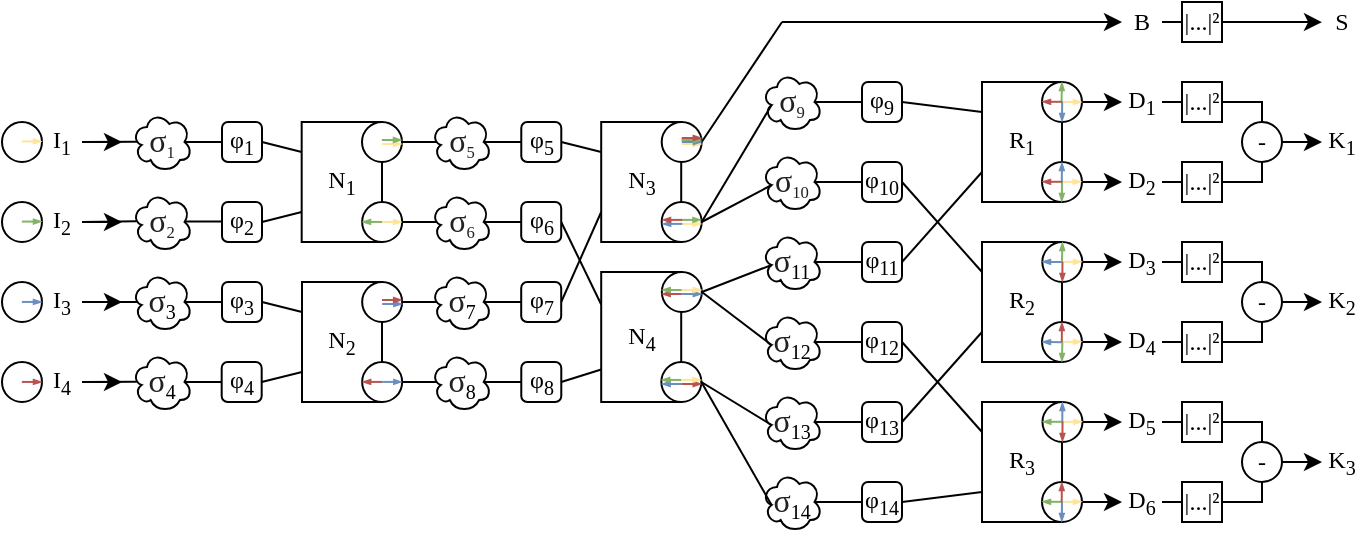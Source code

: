 <mxfile version="27.0.9">
  <diagram name="Page-1" id="C04IEGfYR6SF6fKbPGiv">
    <mxGraphModel dx="730" dy="566" grid="1" gridSize="10" guides="1" tooltips="1" connect="1" arrows="1" fold="1" page="1" pageScale="1" pageWidth="827" pageHeight="1169" math="0" shadow="0">
      <root>
        <mxCell id="0" />
        <mxCell id="1" parent="0" />
        <mxCell id="y-pAfAxGIghwStiiHOj4-18" style="edgeStyle=orthogonalEdgeStyle;rounded=0;orthogonalLoop=1;jettySize=auto;html=1;exitX=0.875;exitY=0.5;exitDx=0;exitDy=0;exitPerimeter=0;entryX=0;entryY=0.5;entryDx=0;entryDy=0;endArrow=none;endFill=0;fontFamily=Times New Roman;" parent="1" source="y-pAfAxGIghwStiiHOj4-2" target="y-pAfAxGIghwStiiHOj4-11" edge="1">
          <mxGeometry relative="1" as="geometry" />
        </mxCell>
        <mxCell id="y-pAfAxGIghwStiiHOj4-2" value="&lt;font&gt;&lt;span style=&quot;color: rgb(32, 33, 34); font-size: 16px; font-style: normal; font-variant-ligatures: normal; font-variant-caps: normal; letter-spacing: normal; text-align: start; text-indent: 0px; text-transform: none; word-spacing: 0px; -webkit-text-stroke-width: 0px; white-space: normal; text-decoration-thickness: initial; text-decoration-style: initial; text-decoration-color: initial;&quot;&gt;σ&lt;/span&gt;&lt;font size=&quot;1&quot;&gt;&lt;span style=&quot;color: rgb(32, 33, 34); font-style: normal; font-variant-ligatures: normal; font-variant-caps: normal; letter-spacing: normal; text-align: start; text-indent: 0px; text-transform: none; word-spacing: 0px; -webkit-text-stroke-width: 0px; white-space: normal; text-decoration-thickness: initial; text-decoration-style: initial; text-decoration-color: initial;&quot;&gt;&lt;sub&gt;1&lt;/sub&gt;&lt;/span&gt;&lt;/font&gt;&lt;/font&gt;" style="ellipse;shape=cloud;whiteSpace=wrap;html=1;labelBackgroundColor=none;fontFamily=Times New Roman;" parent="1" vertex="1">
          <mxGeometry x="105" y="95" width="30" height="30" as="geometry" />
        </mxCell>
        <mxCell id="y-pAfAxGIghwStiiHOj4-19" style="edgeStyle=orthogonalEdgeStyle;rounded=0;orthogonalLoop=1;jettySize=auto;html=1;exitX=0.86;exitY=0.493;exitDx=0;exitDy=0;exitPerimeter=0;entryX=0;entryY=0.5;entryDx=0;entryDy=0;endArrow=none;endFill=0;fontFamily=Times New Roman;" parent="1" source="y-pAfAxGIghwStiiHOj4-3" target="y-pAfAxGIghwStiiHOj4-15" edge="1">
          <mxGeometry relative="1" as="geometry" />
        </mxCell>
        <mxCell id="y-pAfAxGIghwStiiHOj4-3" value="&lt;font style=&quot;font-size: 15px;&quot;&gt;&lt;span style=&quot;color: rgb(32, 33, 34); font-size: 16px; font-style: normal; font-variant-ligatures: normal; font-variant-caps: normal; letter-spacing: normal; text-align: start; text-indent: 0px; text-transform: none; word-spacing: 0px; -webkit-text-stroke-width: 0px; white-space: normal; text-decoration-thickness: initial; text-decoration-style: initial; text-decoration-color: initial;&quot;&gt;σ&lt;/span&gt;&lt;/font&gt;&lt;font size=&quot;1&quot;&gt;&lt;font&gt;&lt;span style=&quot;color: rgb(32, 33, 34); font-style: normal; font-variant-ligatures: normal; font-variant-caps: normal; letter-spacing: normal; text-align: start; text-indent: 0px; text-transform: none; word-spacing: 0px; -webkit-text-stroke-width: 0px; white-space: normal; text-decoration-thickness: initial; text-decoration-style: initial; text-decoration-color: initial;&quot;&gt;&lt;sub&gt;2&lt;/sub&gt;&lt;/span&gt;&lt;/font&gt;&lt;/font&gt;" style="ellipse;shape=cloud;whiteSpace=wrap;html=1;labelBackgroundColor=none;fontFamily=Times New Roman;" parent="1" vertex="1">
          <mxGeometry x="105.04" y="135" width="30" height="30" as="geometry" />
        </mxCell>
        <mxCell id="y-pAfAxGIghwStiiHOj4-20" style="edgeStyle=orthogonalEdgeStyle;rounded=0;orthogonalLoop=1;jettySize=auto;html=1;exitX=0.875;exitY=0.5;exitDx=0;exitDy=0;exitPerimeter=0;entryX=0;entryY=0.5;entryDx=0;entryDy=0;endArrow=none;endFill=0;fontFamily=Times New Roman;" parent="1" source="y-pAfAxGIghwStiiHOj4-4" target="y-pAfAxGIghwStiiHOj4-16" edge="1">
          <mxGeometry relative="1" as="geometry" />
        </mxCell>
        <mxCell id="y-pAfAxGIghwStiiHOj4-4" value="&lt;font&gt;&lt;span style=&quot;color: rgb(32, 33, 34); font-size: 16px; font-style: normal; font-variant-ligatures: normal; font-variant-caps: normal; letter-spacing: normal; text-align: start; text-indent: 0px; text-transform: none; word-spacing: 0px; -webkit-text-stroke-width: 0px; white-space: normal; text-decoration-thickness: initial; text-decoration-style: initial; text-decoration-color: initial;&quot;&gt;σ&lt;/span&gt;&lt;sub&gt;3&lt;/sub&gt;&lt;/font&gt;" style="ellipse;shape=cloud;whiteSpace=wrap;html=1;labelBackgroundColor=none;fontFamily=Times New Roman;" parent="1" vertex="1">
          <mxGeometry x="105" y="175" width="30" height="30" as="geometry" />
        </mxCell>
        <mxCell id="y-pAfAxGIghwStiiHOj4-21" style="edgeStyle=orthogonalEdgeStyle;rounded=0;orthogonalLoop=1;jettySize=auto;html=1;exitX=0.875;exitY=0.5;exitDx=0;exitDy=0;exitPerimeter=0;entryX=0;entryY=0.5;entryDx=0;entryDy=0;endArrow=none;endFill=0;fontFamily=Times New Roman;" parent="1" source="y-pAfAxGIghwStiiHOj4-5" target="y-pAfAxGIghwStiiHOj4-17" edge="1">
          <mxGeometry relative="1" as="geometry" />
        </mxCell>
        <mxCell id="y-pAfAxGIghwStiiHOj4-5" value="&lt;font&gt;&lt;span style=&quot;color: rgb(32, 33, 34); font-size: 16px; font-style: normal; font-variant-ligatures: normal; font-variant-caps: normal; letter-spacing: normal; text-align: start; text-indent: 0px; text-transform: none; word-spacing: 0px; -webkit-text-stroke-width: 0px; white-space: normal; text-decoration-thickness: initial; text-decoration-style: initial; text-decoration-color: initial;&quot;&gt;σ&lt;/span&gt;&lt;sub&gt;4&lt;/sub&gt;&lt;/font&gt;" style="ellipse;shape=cloud;whiteSpace=wrap;html=1;labelBackgroundColor=none;fontFamily=Times New Roman;" parent="1" vertex="1">
          <mxGeometry x="105" y="215" width="30" height="30" as="geometry" />
        </mxCell>
        <mxCell id="y-pAfAxGIghwStiiHOj4-6" value="" style="endArrow=none;html=1;rounded=0;fontFamily=Times New Roman;entryX=0.093;entryY=0.497;entryDx=0;entryDy=0;entryPerimeter=0;" parent="1" target="y-pAfAxGIghwStiiHOj4-2" edge="1">
          <mxGeometry width="50" height="50" relative="1" as="geometry">
            <mxPoint x="80" y="110" as="sourcePoint" />
            <mxPoint x="110" y="110" as="targetPoint" />
          </mxGeometry>
        </mxCell>
        <mxCell id="y-pAfAxGIghwStiiHOj4-8" value="" style="endArrow=none;html=1;rounded=0;entryX=0.074;entryY=0.489;entryDx=0;entryDy=0;entryPerimeter=0;fontFamily=Times New Roman;" parent="1" target="y-pAfAxGIghwStiiHOj4-3" edge="1">
          <mxGeometry width="50" height="50" relative="1" as="geometry">
            <mxPoint x="80" y="150" as="sourcePoint" />
            <mxPoint x="220" y="290" as="targetPoint" />
          </mxGeometry>
        </mxCell>
        <mxCell id="y-pAfAxGIghwStiiHOj4-9" value="" style="endArrow=none;html=1;rounded=0;entryX=0.083;entryY=0.5;entryDx=0;entryDy=0;entryPerimeter=0;fontFamily=Times New Roman;" parent="1" target="y-pAfAxGIghwStiiHOj4-4" edge="1">
          <mxGeometry width="50" height="50" relative="1" as="geometry">
            <mxPoint x="80" y="190" as="sourcePoint" />
            <mxPoint x="260" y="290" as="targetPoint" />
          </mxGeometry>
        </mxCell>
        <mxCell id="y-pAfAxGIghwStiiHOj4-10" value="" style="endArrow=none;html=1;rounded=0;fontFamily=Times New Roman;entryX=0.08;entryY=0.496;entryDx=0;entryDy=0;entryPerimeter=0;" parent="1" target="y-pAfAxGIghwStiiHOj4-5" edge="1">
          <mxGeometry width="50" height="50" relative="1" as="geometry">
            <mxPoint x="80" y="230" as="sourcePoint" />
            <mxPoint x="284.94" y="300.0" as="targetPoint" />
          </mxGeometry>
        </mxCell>
        <mxCell id="y-pAfAxGIghwStiiHOj4-25" style="rounded=0;orthogonalLoop=1;jettySize=auto;html=1;exitX=1;exitY=0.5;exitDx=0;exitDy=0;entryX=0;entryY=0.25;entryDx=0;entryDy=0;endArrow=none;endFill=0;fontFamily=Times New Roman;" parent="1" source="y-pAfAxGIghwStiiHOj4-11" target="y-pAfAxGIghwStiiHOj4-22" edge="1">
          <mxGeometry relative="1" as="geometry" />
        </mxCell>
        <mxCell id="y-pAfAxGIghwStiiHOj4-11" value="&lt;font&gt;φ&lt;sub&gt;1&lt;/sub&gt;&lt;/font&gt;" style="rounded=1;whiteSpace=wrap;html=1;fontFamily=Times New Roman;" parent="1" vertex="1">
          <mxGeometry x="150" y="100" width="20" height="20" as="geometry" />
        </mxCell>
        <mxCell id="y-pAfAxGIghwStiiHOj4-24" style="rounded=0;orthogonalLoop=1;jettySize=auto;html=1;exitX=1;exitY=0.5;exitDx=0;exitDy=0;entryX=0;entryY=0.75;entryDx=0;entryDy=0;endArrow=none;endFill=0;fontFamily=Times New Roman;" parent="1" source="y-pAfAxGIghwStiiHOj4-15" target="y-pAfAxGIghwStiiHOj4-22" edge="1">
          <mxGeometry relative="1" as="geometry" />
        </mxCell>
        <mxCell id="y-pAfAxGIghwStiiHOj4-15" value="&lt;font&gt;φ&lt;sub&gt;2&lt;/sub&gt;&lt;/font&gt;" style="rounded=1;whiteSpace=wrap;html=1;fontFamily=Times New Roman;" parent="1" vertex="1">
          <mxGeometry x="150" y="140" width="20" height="20" as="geometry" />
        </mxCell>
        <mxCell id="y-pAfAxGIghwStiiHOj4-29" style="rounded=0;orthogonalLoop=1;jettySize=auto;html=1;exitX=1;exitY=0.5;exitDx=0;exitDy=0;entryX=0;entryY=0.25;entryDx=0;entryDy=0;endArrow=none;endFill=0;fontFamily=Times New Roman;" parent="1" source="y-pAfAxGIghwStiiHOj4-16" target="y-pAfAxGIghwStiiHOj4-26" edge="1">
          <mxGeometry relative="1" as="geometry" />
        </mxCell>
        <mxCell id="y-pAfAxGIghwStiiHOj4-16" value="&lt;font&gt;φ&lt;sub&gt;3&lt;/sub&gt;&lt;/font&gt;" style="rounded=1;whiteSpace=wrap;html=1;fontFamily=Times New Roman;" parent="1" vertex="1">
          <mxGeometry x="150" y="180" width="20" height="20" as="geometry" />
        </mxCell>
        <mxCell id="y-pAfAxGIghwStiiHOj4-28" style="rounded=0;orthogonalLoop=1;jettySize=auto;html=1;exitX=1;exitY=0.5;exitDx=0;exitDy=0;entryX=0;entryY=0.75;entryDx=0;entryDy=0;endArrow=none;endFill=0;fontFamily=Times New Roman;" parent="1" source="y-pAfAxGIghwStiiHOj4-17" target="y-pAfAxGIghwStiiHOj4-26" edge="1">
          <mxGeometry relative="1" as="geometry" />
        </mxCell>
        <mxCell id="y-pAfAxGIghwStiiHOj4-17" value="&lt;font&gt;φ&lt;sub&gt;4&lt;/sub&gt;&lt;/font&gt;" style="rounded=1;whiteSpace=wrap;html=1;fontFamily=Times New Roman;" parent="1" vertex="1">
          <mxGeometry x="149.84" y="220" width="20" height="20" as="geometry" />
        </mxCell>
        <mxCell id="y-pAfAxGIghwStiiHOj4-22" value="&lt;font&gt;N&lt;sub&gt;1&lt;/sub&gt;&lt;/font&gt;" style="rounded=0;whiteSpace=wrap;html=1;fontFamily=Times New Roman;" parent="1" vertex="1">
          <mxGeometry x="189.84" y="100" width="40.16" height="60" as="geometry" />
        </mxCell>
        <mxCell id="y-pAfAxGIghwStiiHOj4-26" value="&lt;font&gt;N&lt;sub&gt;2&lt;/sub&gt;&lt;/font&gt;" style="rounded=0;whiteSpace=wrap;html=1;fontFamily=Times New Roman;" parent="1" vertex="1">
          <mxGeometry x="190" y="180" width="40" height="60" as="geometry" />
        </mxCell>
        <mxCell id="y-pAfAxGIghwStiiHOj4-30" style="edgeStyle=orthogonalEdgeStyle;rounded=0;orthogonalLoop=1;jettySize=auto;html=1;exitX=0.875;exitY=0.5;exitDx=0;exitDy=0;exitPerimeter=0;entryX=0;entryY=0.5;entryDx=0;entryDy=0;endArrow=none;endFill=0;fontFamily=Times New Roman;" parent="1" source="y-pAfAxGIghwStiiHOj4-31" target="y-pAfAxGIghwStiiHOj4-43" edge="1">
          <mxGeometry relative="1" as="geometry" />
        </mxCell>
        <mxCell id="y-pAfAxGIghwStiiHOj4-31" value="&lt;font&gt;&lt;span style=&quot;color: rgb(32, 33, 34); font-size: 16px; font-style: normal; font-variant-ligatures: normal; font-variant-caps: normal; letter-spacing: normal; text-align: start; text-indent: 0px; text-transform: none; word-spacing: 0px; -webkit-text-stroke-width: 0px; white-space: normal; text-decoration-thickness: initial; text-decoration-style: initial; text-decoration-color: initial;&quot;&gt;σ&lt;/span&gt;&lt;font size=&quot;1&quot;&gt;&lt;span style=&quot;color: rgb(32, 33, 34); font-style: normal; font-variant-ligatures: normal; font-variant-caps: normal; letter-spacing: normal; text-align: start; text-indent: 0px; text-transform: none; word-spacing: 0px; -webkit-text-stroke-width: 0px; white-space: normal; text-decoration-thickness: initial; text-decoration-style: initial; text-decoration-color: initial;&quot;&gt;&lt;sub&gt;5&lt;/sub&gt;&lt;/span&gt;&lt;/font&gt;&lt;/font&gt;" style="ellipse;shape=cloud;whiteSpace=wrap;html=1;labelBackgroundColor=none;fontFamily=Times New Roman;" parent="1" vertex="1">
          <mxGeometry x="254.6" y="95" width="30" height="30" as="geometry" />
        </mxCell>
        <mxCell id="y-pAfAxGIghwStiiHOj4-32" style="edgeStyle=orthogonalEdgeStyle;rounded=0;orthogonalLoop=1;jettySize=auto;html=1;exitX=0.875;exitY=0.5;exitDx=0;exitDy=0;exitPerimeter=0;entryX=0;entryY=0.5;entryDx=0;entryDy=0;endArrow=none;endFill=0;fontFamily=Times New Roman;" parent="1" source="y-pAfAxGIghwStiiHOj4-33" target="y-pAfAxGIghwStiiHOj4-45" edge="1">
          <mxGeometry relative="1" as="geometry" />
        </mxCell>
        <mxCell id="y-pAfAxGIghwStiiHOj4-33" value="&lt;font style=&quot;font-size: 15px;&quot;&gt;&lt;span style=&quot;color: rgb(32, 33, 34); font-size: 16px; font-style: normal; font-variant-ligatures: normal; font-variant-caps: normal; letter-spacing: normal; text-align: start; text-indent: 0px; text-transform: none; word-spacing: 0px; -webkit-text-stroke-width: 0px; white-space: normal; text-decoration-thickness: initial; text-decoration-style: initial; text-decoration-color: initial;&quot;&gt;σ&lt;/span&gt;&lt;/font&gt;&lt;font size=&quot;1&quot;&gt;&lt;font&gt;&lt;span style=&quot;color: rgb(32, 33, 34); font-style: normal; font-variant-ligatures: normal; font-variant-caps: normal; letter-spacing: normal; text-align: start; text-indent: 0px; text-transform: none; word-spacing: 0px; -webkit-text-stroke-width: 0px; white-space: normal; text-decoration-thickness: initial; text-decoration-style: initial; text-decoration-color: initial;&quot;&gt;&lt;sub&gt;6&lt;/sub&gt;&lt;/span&gt;&lt;/font&gt;&lt;/font&gt;" style="ellipse;shape=cloud;whiteSpace=wrap;html=1;labelBackgroundColor=none;fontFamily=Times New Roman;" parent="1" vertex="1">
          <mxGeometry x="254.6" y="135" width="30" height="30" as="geometry" />
        </mxCell>
        <mxCell id="y-pAfAxGIghwStiiHOj4-34" style="edgeStyle=orthogonalEdgeStyle;rounded=0;orthogonalLoop=1;jettySize=auto;html=1;exitX=0.875;exitY=0.5;exitDx=0;exitDy=0;exitPerimeter=0;entryX=0;entryY=0.5;entryDx=0;entryDy=0;endArrow=none;endFill=0;fontFamily=Times New Roman;" parent="1" source="y-pAfAxGIghwStiiHOj4-35" target="y-pAfAxGIghwStiiHOj4-47" edge="1">
          <mxGeometry relative="1" as="geometry" />
        </mxCell>
        <mxCell id="y-pAfAxGIghwStiiHOj4-35" value="&lt;font&gt;&lt;span style=&quot;color: rgb(32, 33, 34); font-size: 16px; font-style: normal; font-variant-ligatures: normal; font-variant-caps: normal; letter-spacing: normal; text-align: start; text-indent: 0px; text-transform: none; word-spacing: 0px; -webkit-text-stroke-width: 0px; white-space: normal; text-decoration-thickness: initial; text-decoration-style: initial; text-decoration-color: initial;&quot;&gt;σ&lt;/span&gt;&lt;sub&gt;7&lt;/sub&gt;&lt;/font&gt;" style="ellipse;shape=cloud;whiteSpace=wrap;html=1;labelBackgroundColor=none;fontFamily=Times New Roman;" parent="1" vertex="1">
          <mxGeometry x="254.6" y="175" width="30" height="30" as="geometry" />
        </mxCell>
        <mxCell id="y-pAfAxGIghwStiiHOj4-36" style="edgeStyle=orthogonalEdgeStyle;rounded=0;orthogonalLoop=1;jettySize=auto;html=1;exitX=0.875;exitY=0.5;exitDx=0;exitDy=0;exitPerimeter=0;entryX=0;entryY=0.5;entryDx=0;entryDy=0;endArrow=none;endFill=0;fontFamily=Times New Roman;" parent="1" source="y-pAfAxGIghwStiiHOj4-37" target="y-pAfAxGIghwStiiHOj4-49" edge="1">
          <mxGeometry relative="1" as="geometry" />
        </mxCell>
        <mxCell id="y-pAfAxGIghwStiiHOj4-37" value="&lt;font&gt;&lt;span style=&quot;color: rgb(32, 33, 34); font-size: 16px; font-style: normal; font-variant-ligatures: normal; font-variant-caps: normal; letter-spacing: normal; text-align: start; text-indent: 0px; text-transform: none; word-spacing: 0px; -webkit-text-stroke-width: 0px; white-space: normal; text-decoration-thickness: initial; text-decoration-style: initial; text-decoration-color: initial;&quot;&gt;σ&lt;/span&gt;&lt;sub&gt;8&lt;/sub&gt;&lt;/font&gt;" style="ellipse;shape=cloud;whiteSpace=wrap;html=1;labelBackgroundColor=none;fontFamily=Times New Roman;" parent="1" vertex="1">
          <mxGeometry x="254.6" y="215" width="30" height="30" as="geometry" />
        </mxCell>
        <mxCell id="y-pAfAxGIghwStiiHOj4-52" style="rounded=0;orthogonalLoop=1;jettySize=auto;html=1;exitX=1;exitY=0.5;exitDx=0;exitDy=0;entryX=0;entryY=0.25;entryDx=0;entryDy=0;endArrow=none;endFill=0;fontFamily=Times New Roman;" parent="1" source="y-pAfAxGIghwStiiHOj4-43" target="y-pAfAxGIghwStiiHOj4-50" edge="1">
          <mxGeometry relative="1" as="geometry" />
        </mxCell>
        <mxCell id="y-pAfAxGIghwStiiHOj4-43" value="&lt;font&gt;φ&lt;sub&gt;5&lt;/sub&gt;&lt;/font&gt;" style="rounded=1;whiteSpace=wrap;html=1;fontFamily=Times New Roman;" parent="1" vertex="1">
          <mxGeometry x="299.64" y="100" width="20" height="20" as="geometry" />
        </mxCell>
        <mxCell id="y-pAfAxGIghwStiiHOj4-53" style="rounded=0;orthogonalLoop=1;jettySize=auto;html=1;exitX=1;exitY=0.5;exitDx=0;exitDy=0;entryX=0;entryY=0.25;entryDx=0;entryDy=0;endArrow=none;endFill=0;fontFamily=Times New Roman;" parent="1" source="y-pAfAxGIghwStiiHOj4-45" target="y-pAfAxGIghwStiiHOj4-51" edge="1">
          <mxGeometry relative="1" as="geometry" />
        </mxCell>
        <mxCell id="y-pAfAxGIghwStiiHOj4-45" value="&lt;font&gt;φ&lt;sub&gt;6&lt;/sub&gt;&lt;/font&gt;" style="rounded=1;whiteSpace=wrap;html=1;fontFamily=Times New Roman;" parent="1" vertex="1">
          <mxGeometry x="299.6" y="140" width="20" height="20" as="geometry" />
        </mxCell>
        <mxCell id="y-pAfAxGIghwStiiHOj4-54" style="rounded=0;orthogonalLoop=1;jettySize=auto;html=1;exitX=1;exitY=0.5;exitDx=0;exitDy=0;entryX=0;entryY=0.75;entryDx=0;entryDy=0;endArrow=none;endFill=0;fontFamily=Times New Roman;" parent="1" source="y-pAfAxGIghwStiiHOj4-47" target="y-pAfAxGIghwStiiHOj4-50" edge="1">
          <mxGeometry relative="1" as="geometry" />
        </mxCell>
        <mxCell id="y-pAfAxGIghwStiiHOj4-47" value="&lt;font&gt;φ&lt;sub&gt;7&lt;/sub&gt;&lt;/font&gt;" style="rounded=1;whiteSpace=wrap;html=1;fontFamily=Times New Roman;" parent="1" vertex="1">
          <mxGeometry x="299.6" y="180" width="20" height="20" as="geometry" />
        </mxCell>
        <mxCell id="y-pAfAxGIghwStiiHOj4-55" style="rounded=0;orthogonalLoop=1;jettySize=auto;html=1;exitX=1;exitY=0.5;exitDx=0;exitDy=0;entryX=0;entryY=0.75;entryDx=0;entryDy=0;endArrow=none;endFill=0;fontFamily=Times New Roman;" parent="1" source="y-pAfAxGIghwStiiHOj4-49" target="y-pAfAxGIghwStiiHOj4-51" edge="1">
          <mxGeometry relative="1" as="geometry" />
        </mxCell>
        <mxCell id="y-pAfAxGIghwStiiHOj4-49" value="&lt;font&gt;φ&lt;sub&gt;8&lt;/sub&gt;&lt;/font&gt;" style="rounded=1;whiteSpace=wrap;html=1;fontFamily=Times New Roman;" parent="1" vertex="1">
          <mxGeometry x="299.64" y="220" width="20" height="20" as="geometry" />
        </mxCell>
        <mxCell id="y-pAfAxGIghwStiiHOj4-50" value="&lt;font&gt;N&lt;sub&gt;3&lt;/sub&gt;&lt;/font&gt;" style="rounded=0;whiteSpace=wrap;html=1;fontFamily=Times New Roman;" parent="1" vertex="1">
          <mxGeometry x="339.6" y="100" width="40" height="60" as="geometry" />
        </mxCell>
        <mxCell id="y-pAfAxGIghwStiiHOj4-51" value="&lt;font&gt;N&lt;sub&gt;4&lt;/sub&gt;&lt;/font&gt;" style="rounded=0;whiteSpace=wrap;html=1;fontFamily=Times New Roman;" parent="1" vertex="1">
          <mxGeometry x="339.6" y="175" width="40" height="65" as="geometry" />
        </mxCell>
        <mxCell id="y-pAfAxGIghwStiiHOj4-56" value="&lt;font&gt;R&lt;sub&gt;1&lt;/sub&gt;&lt;/font&gt;" style="rounded=0;whiteSpace=wrap;html=1;fontFamily=Times New Roman;" parent="1" vertex="1">
          <mxGeometry x="530" y="80" width="40" height="60" as="geometry" />
        </mxCell>
        <mxCell id="y-pAfAxGIghwStiiHOj4-57" value="&lt;font&gt;R&lt;sub&gt;2&lt;/sub&gt;&lt;/font&gt;" style="rounded=0;whiteSpace=wrap;html=1;fontFamily=Times New Roman;" parent="1" vertex="1">
          <mxGeometry x="530" y="160" width="40" height="60" as="geometry" />
        </mxCell>
        <mxCell id="y-pAfAxGIghwStiiHOj4-58" value="&lt;font&gt;R&lt;sub&gt;3&lt;/sub&gt;&lt;/font&gt;" style="rounded=0;whiteSpace=wrap;html=1;fontFamily=Times New Roman;" parent="1" vertex="1">
          <mxGeometry x="530" y="240" width="40" height="60" as="geometry" />
        </mxCell>
        <mxCell id="q3MxCDinn_J_ita6C548-12" style="rounded=0;orthogonalLoop=1;jettySize=auto;html=1;exitX=0.875;exitY=0.5;exitDx=0;exitDy=0;exitPerimeter=0;entryX=0;entryY=0.5;entryDx=0;entryDy=0;endArrow=none;startFill=0;" edge="1" parent="1" source="y-pAfAxGIghwStiiHOj4-60" target="y-pAfAxGIghwStiiHOj4-67">
          <mxGeometry relative="1" as="geometry" />
        </mxCell>
        <mxCell id="y-pAfAxGIghwStiiHOj4-60" value="&lt;font&gt;&lt;span style=&quot;color: rgb(32, 33, 34); font-size: 16px; font-style: normal; font-variant-ligatures: normal; font-variant-caps: normal; letter-spacing: normal; text-align: start; text-indent: 0px; text-transform: none; word-spacing: 0px; -webkit-text-stroke-width: 0px; white-space: normal; text-decoration-thickness: initial; text-decoration-style: initial; text-decoration-color: initial;&quot;&gt;σ&lt;/span&gt;&lt;font size=&quot;1&quot;&gt;&lt;span style=&quot;color: rgb(32, 33, 34); font-style: normal; font-variant-ligatures: normal; font-variant-caps: normal; letter-spacing: normal; text-align: start; text-indent: 0px; text-transform: none; word-spacing: 0px; -webkit-text-stroke-width: 0px; white-space: normal; text-decoration-thickness: initial; text-decoration-style: initial; text-decoration-color: initial;&quot;&gt;&lt;sub&gt;9&lt;/sub&gt;&lt;/span&gt;&lt;/font&gt;&lt;/font&gt;" style="ellipse;shape=cloud;whiteSpace=wrap;html=1;labelBackgroundColor=none;fontFamily=Times New Roman;" parent="1" vertex="1">
          <mxGeometry x="420" y="75" width="30" height="30" as="geometry" />
        </mxCell>
        <mxCell id="q3MxCDinn_J_ita6C548-11" style="rounded=0;orthogonalLoop=1;jettySize=auto;html=1;exitX=0.875;exitY=0.5;exitDx=0;exitDy=0;exitPerimeter=0;entryX=0;entryY=0.5;entryDx=0;entryDy=0;endArrow=none;startFill=0;" edge="1" parent="1" source="y-pAfAxGIghwStiiHOj4-62" target="y-pAfAxGIghwStiiHOj4-68">
          <mxGeometry relative="1" as="geometry" />
        </mxCell>
        <mxCell id="y-pAfAxGIghwStiiHOj4-62" value="&lt;font style=&quot;font-size: 15px;&quot;&gt;&lt;span style=&quot;color: rgb(32, 33, 34); font-size: 16px; font-style: normal; font-variant-ligatures: normal; font-variant-caps: normal; letter-spacing: normal; text-align: start; text-indent: 0px; text-transform: none; word-spacing: 0px; -webkit-text-stroke-width: 0px; white-space: normal; text-decoration-thickness: initial; text-decoration-style: initial; text-decoration-color: initial;&quot;&gt;σ&lt;/span&gt;&lt;/font&gt;&lt;font size=&quot;1&quot;&gt;&lt;font&gt;&lt;span style=&quot;color: rgb(32, 33, 34); font-style: normal; font-variant-ligatures: normal; font-variant-caps: normal; letter-spacing: normal; text-align: start; text-indent: 0px; text-transform: none; word-spacing: 0px; -webkit-text-stroke-width: 0px; white-space: normal; text-decoration-thickness: initial; text-decoration-style: initial; text-decoration-color: initial;&quot;&gt;&lt;sub&gt;10&lt;/sub&gt;&lt;/span&gt;&lt;/font&gt;&lt;/font&gt;" style="ellipse;shape=cloud;whiteSpace=wrap;html=1;labelBackgroundColor=none;fontFamily=Times New Roman;" parent="1" vertex="1">
          <mxGeometry x="420" y="115" width="30" height="30" as="geometry" />
        </mxCell>
        <mxCell id="q3MxCDinn_J_ita6C548-13" style="rounded=0;orthogonalLoop=1;jettySize=auto;html=1;exitX=0.875;exitY=0.5;exitDx=0;exitDy=0;exitPerimeter=0;entryX=0;entryY=0.5;entryDx=0;entryDy=0;endArrow=none;startFill=0;" edge="1" parent="1" source="y-pAfAxGIghwStiiHOj4-64" target="y-pAfAxGIghwStiiHOj4-69">
          <mxGeometry relative="1" as="geometry" />
        </mxCell>
        <mxCell id="y-pAfAxGIghwStiiHOj4-64" value="&lt;font&gt;&lt;span style=&quot;color: rgb(32, 33, 34); font-size: 16px; font-style: normal; font-variant-ligatures: normal; font-variant-caps: normal; letter-spacing: normal; text-align: start; text-indent: 0px; text-transform: none; word-spacing: 0px; -webkit-text-stroke-width: 0px; white-space: normal; text-decoration-thickness: initial; text-decoration-style: initial; text-decoration-color: initial;&quot;&gt;σ&lt;/span&gt;&lt;sub&gt;11&lt;/sub&gt;&lt;/font&gt;" style="ellipse;shape=cloud;whiteSpace=wrap;html=1;labelBackgroundColor=none;fontFamily=Times New Roman;" parent="1" vertex="1">
          <mxGeometry x="420" y="155" width="30" height="30" as="geometry" />
        </mxCell>
        <mxCell id="q3MxCDinn_J_ita6C548-17" style="rounded=0;orthogonalLoop=1;jettySize=auto;html=1;exitX=1;exitY=0.5;exitDx=0;exitDy=0;entryX=0;entryY=0.25;entryDx=0;entryDy=0;endArrow=none;startFill=0;" edge="1" parent="1" source="y-pAfAxGIghwStiiHOj4-67" target="y-pAfAxGIghwStiiHOj4-56">
          <mxGeometry relative="1" as="geometry" />
        </mxCell>
        <mxCell id="y-pAfAxGIghwStiiHOj4-67" value="&lt;font&gt;φ&lt;sub&gt;9&lt;/sub&gt;&lt;/font&gt;" style="rounded=1;whiteSpace=wrap;html=1;fontFamily=Times New Roman;" parent="1" vertex="1">
          <mxGeometry x="470" y="80" width="20" height="20" as="geometry" />
        </mxCell>
        <mxCell id="q3MxCDinn_J_ita6C548-18" style="rounded=0;orthogonalLoop=1;jettySize=auto;html=1;exitX=1;exitY=0.5;exitDx=0;exitDy=0;entryX=0;entryY=0.25;entryDx=0;entryDy=0;endArrow=none;startFill=0;" edge="1" parent="1" source="y-pAfAxGIghwStiiHOj4-68" target="y-pAfAxGIghwStiiHOj4-57">
          <mxGeometry relative="1" as="geometry" />
        </mxCell>
        <mxCell id="y-pAfAxGIghwStiiHOj4-68" value="&lt;font&gt;φ&lt;sub&gt;10&lt;/sub&gt;&lt;/font&gt;" style="rounded=1;whiteSpace=wrap;html=1;fontFamily=Times New Roman;" parent="1" vertex="1">
          <mxGeometry x="470" y="120" width="20" height="20" as="geometry" />
        </mxCell>
        <mxCell id="q3MxCDinn_J_ita6C548-20" style="rounded=0;orthogonalLoop=1;jettySize=auto;html=1;exitX=1;exitY=0.5;exitDx=0;exitDy=0;entryX=0;entryY=0.25;entryDx=0;entryDy=0;endArrow=none;startFill=0;" edge="1" parent="1" source="y-pAfAxGIghwStiiHOj4-70" target="y-pAfAxGIghwStiiHOj4-58">
          <mxGeometry relative="1" as="geometry" />
        </mxCell>
        <mxCell id="y-pAfAxGIghwStiiHOj4-70" value="&lt;font&gt;φ&lt;sub&gt;12&lt;/sub&gt;&lt;/font&gt;" style="rounded=1;whiteSpace=wrap;html=1;fontFamily=Times New Roman;" parent="1" vertex="1">
          <mxGeometry x="470" y="200" width="20" height="20" as="geometry" />
        </mxCell>
        <mxCell id="q3MxCDinn_J_ita6C548-21" style="rounded=0;orthogonalLoop=1;jettySize=auto;html=1;exitX=1;exitY=0.5;exitDx=0;exitDy=0;entryX=0;entryY=0.75;entryDx=0;entryDy=0;endArrow=none;startFill=0;" edge="1" parent="1" source="y-pAfAxGIghwStiiHOj4-75" target="y-pAfAxGIghwStiiHOj4-57">
          <mxGeometry relative="1" as="geometry" />
        </mxCell>
        <mxCell id="y-pAfAxGIghwStiiHOj4-75" value="&lt;font&gt;φ&lt;sub&gt;13&lt;/sub&gt;&lt;/font&gt;" style="rounded=1;whiteSpace=wrap;html=1;fontFamily=Times New Roman;" parent="1" vertex="1">
          <mxGeometry x="470" y="240" width="20" height="20" as="geometry" />
        </mxCell>
        <mxCell id="q3MxCDinn_J_ita6C548-22" style="rounded=0;orthogonalLoop=1;jettySize=auto;html=1;exitX=1;exitY=0.5;exitDx=0;exitDy=0;entryX=0;entryY=0.75;entryDx=0;entryDy=0;endArrow=none;startFill=0;" edge="1" parent="1" source="y-pAfAxGIghwStiiHOj4-76" target="y-pAfAxGIghwStiiHOj4-58">
          <mxGeometry relative="1" as="geometry" />
        </mxCell>
        <mxCell id="y-pAfAxGIghwStiiHOj4-76" value="&lt;font&gt;φ&lt;sub&gt;14&lt;/sub&gt;&lt;/font&gt;" style="rounded=1;whiteSpace=wrap;html=1;fontFamily=Times New Roman;" parent="1" vertex="1">
          <mxGeometry x="470" y="280" width="20" height="20" as="geometry" />
        </mxCell>
        <mxCell id="y-pAfAxGIghwStiiHOj4-109" style="edgeStyle=orthogonalEdgeStyle;rounded=0;orthogonalLoop=1;jettySize=auto;html=1;exitX=1;exitY=0.5;exitDx=0;exitDy=0;fontFamily=Times New Roman;" parent="1" source="y-pAfAxGIghwStiiHOj4-113" edge="1">
          <mxGeometry relative="1" as="geometry">
            <mxPoint x="100" y="110" as="targetPoint" />
            <mxPoint x="219.9" y="250" as="sourcePoint" />
          </mxGeometry>
        </mxCell>
        <mxCell id="y-pAfAxGIghwStiiHOj4-110" style="edgeStyle=orthogonalEdgeStyle;rounded=0;orthogonalLoop=1;jettySize=auto;html=1;exitX=1;exitY=0.5;exitDx=0;exitDy=0;fontFamily=Times New Roman;" parent="1" source="y-pAfAxGIghwStiiHOj4-114" edge="1">
          <mxGeometry relative="1" as="geometry">
            <mxPoint x="100" y="150" as="targetPoint" />
            <mxPoint x="259.9" y="250" as="sourcePoint" />
          </mxGeometry>
        </mxCell>
        <mxCell id="y-pAfAxGIghwStiiHOj4-111" style="edgeStyle=orthogonalEdgeStyle;rounded=0;orthogonalLoop=1;jettySize=auto;html=1;exitX=1;exitY=0.5;exitDx=0;exitDy=0;fontFamily=Times New Roman;" parent="1" source="y-pAfAxGIghwStiiHOj4-115" edge="1">
          <mxGeometry relative="1" as="geometry">
            <mxPoint x="100" y="190" as="targetPoint" />
            <mxPoint x="299.9" y="250" as="sourcePoint" />
          </mxGeometry>
        </mxCell>
        <mxCell id="y-pAfAxGIghwStiiHOj4-112" style="edgeStyle=orthogonalEdgeStyle;rounded=0;orthogonalLoop=1;jettySize=auto;html=1;exitX=1;exitY=0.5;exitDx=0;exitDy=0;fontFamily=Times New Roman;" parent="1" source="y-pAfAxGIghwStiiHOj4-116" edge="1">
          <mxGeometry relative="1" as="geometry">
            <mxPoint x="100" y="230" as="targetPoint" />
            <mxPoint x="339.9" y="250" as="sourcePoint" />
          </mxGeometry>
        </mxCell>
        <mxCell id="y-pAfAxGIghwStiiHOj4-113" value="&lt;font&gt;I&lt;sub&gt;1&lt;/sub&gt;&lt;/font&gt;" style="text;html=1;align=center;verticalAlign=middle;whiteSpace=wrap;rounded=0;fontFamily=Times New Roman;" parent="1" vertex="1">
          <mxGeometry x="60" y="100" width="20" height="20" as="geometry" />
        </mxCell>
        <mxCell id="y-pAfAxGIghwStiiHOj4-114" value="&lt;font&gt;I&lt;sub&gt;2&lt;/sub&gt;&lt;/font&gt;" style="text;html=1;align=center;verticalAlign=middle;whiteSpace=wrap;rounded=0;fontFamily=Times New Roman;" parent="1" vertex="1">
          <mxGeometry x="60" y="140" width="20" height="20" as="geometry" />
        </mxCell>
        <mxCell id="y-pAfAxGIghwStiiHOj4-115" value="&lt;font&gt;I&lt;sub&gt;3&lt;/sub&gt;&lt;/font&gt;" style="text;html=1;align=center;verticalAlign=middle;whiteSpace=wrap;rounded=0;fontFamily=Times New Roman;" parent="1" vertex="1">
          <mxGeometry x="60" y="180" width="20" height="20" as="geometry" />
        </mxCell>
        <mxCell id="y-pAfAxGIghwStiiHOj4-116" value="&lt;font&gt;I&lt;sub&gt;4&lt;/sub&gt;&lt;/font&gt;" style="text;html=1;align=center;verticalAlign=middle;whiteSpace=wrap;rounded=0;fontFamily=Times New Roman;" parent="1" vertex="1">
          <mxGeometry x="60" y="220" width="20" height="20" as="geometry" />
        </mxCell>
        <mxCell id="y-pAfAxGIghwStiiHOj4-121" value="&lt;font&gt;D&lt;sub&gt;1&lt;/sub&gt;&lt;/font&gt;" style="text;html=1;align=center;verticalAlign=middle;whiteSpace=wrap;rounded=0;fontFamily=Times New Roman;" parent="1" vertex="1">
          <mxGeometry x="600" y="80" width="20" height="20" as="geometry" />
        </mxCell>
        <mxCell id="y-pAfAxGIghwStiiHOj4-122" value="&lt;font&gt;D&lt;sub&gt;2&lt;/sub&gt;&lt;/font&gt;" style="text;html=1;align=center;verticalAlign=middle;whiteSpace=wrap;rounded=0;fontFamily=Times New Roman;" parent="1" vertex="1">
          <mxGeometry x="600" y="120" width="20" height="20" as="geometry" />
        </mxCell>
        <mxCell id="y-pAfAxGIghwStiiHOj4-123" value="D&lt;font&gt;&lt;sub&gt;3&lt;/sub&gt;&lt;/font&gt;" style="text;html=1;align=center;verticalAlign=middle;whiteSpace=wrap;rounded=0;fontFamily=Times New Roman;" parent="1" vertex="1">
          <mxGeometry x="600" y="160" width="20" height="20" as="geometry" />
        </mxCell>
        <mxCell id="y-pAfAxGIghwStiiHOj4-124" value="D&lt;font&gt;&lt;sub&gt;4&lt;/sub&gt;&lt;/font&gt;" style="text;html=1;align=center;verticalAlign=middle;whiteSpace=wrap;rounded=0;fontFamily=Times New Roman;" parent="1" vertex="1">
          <mxGeometry x="600" y="200" width="20" height="20" as="geometry" />
        </mxCell>
        <mxCell id="y-pAfAxGIghwStiiHOj4-125" value="D&lt;sub&gt;5&lt;/sub&gt;" style="text;html=1;align=center;verticalAlign=middle;whiteSpace=wrap;rounded=0;fontFamily=Times New Roman;" parent="1" vertex="1">
          <mxGeometry x="600" y="240" width="20" height="20" as="geometry" />
        </mxCell>
        <mxCell id="y-pAfAxGIghwStiiHOj4-126" value="D&lt;font&gt;&lt;sub&gt;6&lt;/sub&gt;&lt;/font&gt;" style="text;html=1;align=center;verticalAlign=middle;whiteSpace=wrap;rounded=0;fontFamily=Times New Roman;" parent="1" vertex="1">
          <mxGeometry x="600" y="280" width="20" height="20" as="geometry" />
        </mxCell>
        <mxCell id="y-pAfAxGIghwStiiHOj4-127" value="B" style="text;html=1;align=center;verticalAlign=middle;whiteSpace=wrap;rounded=0;fontFamily=Times New Roman;" parent="1" vertex="1">
          <mxGeometry x="600" y="40" width="20" height="20" as="geometry" />
        </mxCell>
        <mxCell id="q3MxCDinn_J_ita6C548-29" style="rounded=0;orthogonalLoop=1;jettySize=auto;html=1;exitX=0;exitY=0.5;exitDx=0;exitDy=0;endArrow=none;startFill=0;" edge="1" parent="1" source="y-pAfAxGIghwStiiHOj4-131">
          <mxGeometry relative="1" as="geometry">
            <mxPoint x="620" y="90" as="targetPoint" />
          </mxGeometry>
        </mxCell>
        <mxCell id="q3MxCDinn_J_ita6C548-36" style="edgeStyle=orthogonalEdgeStyle;rounded=0;orthogonalLoop=1;jettySize=auto;html=1;exitX=1;exitY=0.5;exitDx=0;exitDy=0;entryX=0.5;entryY=0;entryDx=0;entryDy=0;endArrow=none;startFill=0;" edge="1" parent="1" source="y-pAfAxGIghwStiiHOj4-131" target="y-pAfAxGIghwStiiHOj4-139">
          <mxGeometry relative="1" as="geometry" />
        </mxCell>
        <mxCell id="y-pAfAxGIghwStiiHOj4-131" value="&lt;font face=&quot;Times New Roman&quot;&gt;|...|²&lt;/font&gt;" style="rounded=0;whiteSpace=wrap;html=1;" parent="1" vertex="1">
          <mxGeometry x="630" y="80" width="20" height="20" as="geometry" />
        </mxCell>
        <mxCell id="q3MxCDinn_J_ita6C548-38" style="edgeStyle=orthogonalEdgeStyle;rounded=0;orthogonalLoop=1;jettySize=auto;html=1;exitX=1;exitY=0.5;exitDx=0;exitDy=0;" edge="1" parent="1" source="y-pAfAxGIghwStiiHOj4-139">
          <mxGeometry relative="1" as="geometry">
            <mxPoint x="700" y="110.017" as="targetPoint" />
          </mxGeometry>
        </mxCell>
        <mxCell id="y-pAfAxGIghwStiiHOj4-139" value="&lt;p&gt;&lt;font face=&quot;Times New Roman&quot;&gt;-&lt;/font&gt;&lt;/p&gt;" style="ellipse;whiteSpace=wrap;html=1;aspect=fixed;verticalAlign=middle;" parent="1" vertex="1">
          <mxGeometry x="660" y="100" width="20" height="20" as="geometry" />
        </mxCell>
        <mxCell id="y-pAfAxGIghwStiiHOj4-160" value="K&lt;font&gt;&lt;sub&gt;1&lt;/sub&gt;&lt;/font&gt;" style="text;html=1;align=center;verticalAlign=middle;whiteSpace=wrap;rounded=0;fontFamily=Times New Roman;" parent="1" vertex="1">
          <mxGeometry x="700" y="100" width="20" height="20" as="geometry" />
        </mxCell>
        <mxCell id="y-pAfAxGIghwStiiHOj4-165" value="K&lt;font&gt;&lt;sub&gt;2&lt;/sub&gt;&lt;/font&gt;" style="text;html=1;align=center;verticalAlign=middle;whiteSpace=wrap;rounded=0;fontFamily=Times New Roman;" parent="1" vertex="1">
          <mxGeometry x="700" y="180" width="20" height="20" as="geometry" />
        </mxCell>
        <mxCell id="y-pAfAxGIghwStiiHOj4-166" value="K&lt;font&gt;&lt;sub&gt;3&lt;/sub&gt;&lt;/font&gt;" style="text;html=1;align=center;verticalAlign=middle;whiteSpace=wrap;rounded=0;fontFamily=Times New Roman;" parent="1" vertex="1">
          <mxGeometry x="700" y="260" width="20" height="20" as="geometry" />
        </mxCell>
        <mxCell id="HHx09hRQY9JAWK_8JCNL-1" value="" style="ellipse;whiteSpace=wrap;html=1;aspect=fixed;" parent="1" vertex="1">
          <mxGeometry x="40" y="100" width="20" height="20" as="geometry" />
        </mxCell>
        <mxCell id="HHx09hRQY9JAWK_8JCNL-3" value="" style="endArrow=blockThin;html=1;rounded=0;endFill=1;strokeWidth=1;endSize=2;fillColor=#fff2cc;strokeColor=#FFE599;shadow=0;" parent="1" edge="1">
          <mxGeometry width="50" height="50" relative="1" as="geometry">
            <mxPoint x="49.92" y="109.71" as="sourcePoint" />
            <mxPoint x="60" y="109.71" as="targetPoint" />
          </mxGeometry>
        </mxCell>
        <mxCell id="HHx09hRQY9JAWK_8JCNL-4" value="" style="ellipse;whiteSpace=wrap;html=1;aspect=fixed;" parent="1" vertex="1">
          <mxGeometry x="40" y="140" width="20" height="20" as="geometry" />
        </mxCell>
        <mxCell id="HHx09hRQY9JAWK_8JCNL-5" value="" style="endArrow=blockThin;html=1;rounded=0;endFill=1;strokeWidth=1;endSize=2;fillColor=#d5e8d4;strokeColor=#82b366;shadow=0;" parent="1" edge="1">
          <mxGeometry width="50" height="50" relative="1" as="geometry">
            <mxPoint x="49.92" y="149.79" as="sourcePoint" />
            <mxPoint x="60" y="149.79" as="targetPoint" />
          </mxGeometry>
        </mxCell>
        <mxCell id="HHx09hRQY9JAWK_8JCNL-6" value="" style="ellipse;whiteSpace=wrap;html=1;aspect=fixed;" parent="1" vertex="1">
          <mxGeometry x="40" y="180" width="20" height="20" as="geometry" />
        </mxCell>
        <mxCell id="HHx09hRQY9JAWK_8JCNL-7" value="" style="endArrow=blockThin;html=1;rounded=0;endFill=1;strokeWidth=1;endSize=2;fillColor=#dae8fc;strokeColor=#6c8ebf;shadow=0;" parent="1" edge="1">
          <mxGeometry width="50" height="50" relative="1" as="geometry">
            <mxPoint x="49.92" y="189.97" as="sourcePoint" />
            <mxPoint x="60" y="189.97" as="targetPoint" />
          </mxGeometry>
        </mxCell>
        <mxCell id="HHx09hRQY9JAWK_8JCNL-8" value="" style="ellipse;whiteSpace=wrap;html=1;aspect=fixed;" parent="1" vertex="1">
          <mxGeometry x="40" y="220" width="20" height="20" as="geometry" />
        </mxCell>
        <mxCell id="HHx09hRQY9JAWK_8JCNL-9" value="" style="endArrow=blockThin;html=1;rounded=0;endFill=1;strokeWidth=1;endSize=2;fillColor=#f8cecc;strokeColor=#b85450;shadow=0;" parent="1" edge="1">
          <mxGeometry width="50" height="50" relative="1" as="geometry">
            <mxPoint x="49.92" y="229.97" as="sourcePoint" />
            <mxPoint x="60" y="229.97" as="targetPoint" />
          </mxGeometry>
        </mxCell>
        <mxCell id="HHx09hRQY9JAWK_8JCNL-18" value="" style="ellipse;whiteSpace=wrap;html=1;aspect=fixed;" parent="1" vertex="1">
          <mxGeometry x="220" y="100" width="20" height="20" as="geometry" />
        </mxCell>
        <mxCell id="HHx09hRQY9JAWK_8JCNL-19" value="" style="endArrow=blockThin;html=1;rounded=0;endFill=1;strokeWidth=1;endSize=2;fillColor=#fff2cc;strokeColor=#FFE599;shadow=0;" parent="1" edge="1">
          <mxGeometry width="50" height="50" relative="1" as="geometry">
            <mxPoint x="230.0" y="111" as="sourcePoint" />
            <mxPoint x="240.08" y="111" as="targetPoint" />
          </mxGeometry>
        </mxCell>
        <mxCell id="HHx09hRQY9JAWK_8JCNL-20" value="" style="ellipse;whiteSpace=wrap;html=1;aspect=fixed;" parent="1" vertex="1">
          <mxGeometry x="220.08" y="140" width="20" height="20" as="geometry" />
        </mxCell>
        <mxCell id="HHx09hRQY9JAWK_8JCNL-21" value="" style="endArrow=blockThin;html=1;rounded=0;endFill=1;strokeWidth=1;endSize=2;fillColor=#d5e8d4;strokeColor=#82b366;shadow=0;" parent="1" edge="1">
          <mxGeometry width="50" height="50" relative="1" as="geometry">
            <mxPoint x="230.08" y="149.97" as="sourcePoint" />
            <mxPoint x="220.0" y="149.97" as="targetPoint" />
          </mxGeometry>
        </mxCell>
        <mxCell id="HHx09hRQY9JAWK_8JCNL-22" value="" style="ellipse;whiteSpace=wrap;html=1;aspect=fixed;" parent="1" vertex="1">
          <mxGeometry x="220.08" y="180" width="20" height="20" as="geometry" />
        </mxCell>
        <mxCell id="HHx09hRQY9JAWK_8JCNL-23" value="" style="endArrow=blockThin;html=1;rounded=0;endFill=1;strokeWidth=1;endSize=2;fillColor=#dae8fc;strokeColor=#6c8ebf;shadow=0;" parent="1" edge="1">
          <mxGeometry width="50" height="50" relative="1" as="geometry">
            <mxPoint x="230.08" y="191" as="sourcePoint" />
            <mxPoint x="240.16" y="191" as="targetPoint" />
          </mxGeometry>
        </mxCell>
        <mxCell id="HHx09hRQY9JAWK_8JCNL-24" value="" style="ellipse;whiteSpace=wrap;html=1;aspect=fixed;" parent="1" vertex="1">
          <mxGeometry x="220.08" y="220" width="20" height="20" as="geometry" />
        </mxCell>
        <mxCell id="HHx09hRQY9JAWK_8JCNL-25" value="" style="endArrow=blockThin;html=1;rounded=0;endFill=1;strokeWidth=1;endSize=2;fillColor=#f8cecc;strokeColor=#b85450;shadow=0;" parent="1" edge="1">
          <mxGeometry width="50" height="50" relative="1" as="geometry">
            <mxPoint x="230.16" y="229.96" as="sourcePoint" />
            <mxPoint x="220.08" y="229.96" as="targetPoint" />
          </mxGeometry>
        </mxCell>
        <mxCell id="HHx09hRQY9JAWK_8JCNL-26" value="" style="endArrow=blockThin;html=1;rounded=0;endFill=1;strokeWidth=1;endSize=2;fillColor=#d5e8d4;strokeColor=#82b366;shadow=0;movable=1;resizable=1;rotatable=1;deletable=1;editable=1;locked=0;connectable=1;" parent="1" edge="1">
          <mxGeometry width="50" height="50" relative="1" as="geometry">
            <mxPoint x="229.92" y="109" as="sourcePoint" />
            <mxPoint x="240" y="109" as="targetPoint" />
          </mxGeometry>
        </mxCell>
        <mxCell id="HHx09hRQY9JAWK_8JCNL-27" value="" style="endArrow=blockThin;html=1;rounded=0;endFill=1;strokeWidth=1;endSize=2;fillColor=#fff2cc;strokeColor=#FFE599;shadow=0;" parent="1" edge="1">
          <mxGeometry width="50" height="50" relative="1" as="geometry">
            <mxPoint x="230.0" y="149.97" as="sourcePoint" />
            <mxPoint x="240.08" y="149.97" as="targetPoint" />
          </mxGeometry>
        </mxCell>
        <mxCell id="HHx09hRQY9JAWK_8JCNL-28" value="" style="endArrow=blockThin;html=1;rounded=0;endFill=1;strokeWidth=1;endSize=2;fillColor=#f8cecc;strokeColor=#b85450;shadow=0;" parent="1" edge="1">
          <mxGeometry width="50" height="50" relative="1" as="geometry">
            <mxPoint x="230.0" y="189" as="sourcePoint" />
            <mxPoint x="240.08" y="189" as="targetPoint" />
          </mxGeometry>
        </mxCell>
        <mxCell id="HHx09hRQY9JAWK_8JCNL-29" value="" style="endArrow=blockThin;html=1;rounded=0;endFill=1;strokeWidth=1;endSize=2;fillColor=#dae8fc;strokeColor=#6c8ebf;shadow=0;" parent="1" edge="1">
          <mxGeometry width="50" height="50" relative="1" as="geometry">
            <mxPoint x="230.08" y="229.96" as="sourcePoint" />
            <mxPoint x="240.16" y="229.96" as="targetPoint" />
          </mxGeometry>
        </mxCell>
        <mxCell id="HHx09hRQY9JAWK_8JCNL-30" style="edgeStyle=orthogonalEdgeStyle;rounded=0;orthogonalLoop=1;jettySize=auto;html=1;exitX=1;exitY=0.5;exitDx=0;exitDy=0;entryX=0.093;entryY=0.5;entryDx=0;entryDy=0;entryPerimeter=0;endArrow=none;endFill=0;" parent="1" source="HHx09hRQY9JAWK_8JCNL-18" target="y-pAfAxGIghwStiiHOj4-31" edge="1">
          <mxGeometry relative="1" as="geometry" />
        </mxCell>
        <mxCell id="HHx09hRQY9JAWK_8JCNL-31" style="edgeStyle=orthogonalEdgeStyle;rounded=0;orthogonalLoop=1;jettySize=auto;html=1;exitX=1;exitY=0.5;exitDx=0;exitDy=0;entryX=0.08;entryY=0.478;entryDx=0;entryDy=0;entryPerimeter=0;endArrow=none;endFill=0;" parent="1" source="HHx09hRQY9JAWK_8JCNL-20" target="y-pAfAxGIghwStiiHOj4-33" edge="1">
          <mxGeometry relative="1" as="geometry" />
        </mxCell>
        <mxCell id="HHx09hRQY9JAWK_8JCNL-32" style="edgeStyle=orthogonalEdgeStyle;rounded=0;orthogonalLoop=1;jettySize=auto;html=1;exitX=1;exitY=0.5;exitDx=0;exitDy=0;entryX=0.082;entryY=0.5;entryDx=0;entryDy=0;entryPerimeter=0;endArrow=none;endFill=0;" parent="1" source="HHx09hRQY9JAWK_8JCNL-22" target="y-pAfAxGIghwStiiHOj4-35" edge="1">
          <mxGeometry relative="1" as="geometry" />
        </mxCell>
        <mxCell id="HHx09hRQY9JAWK_8JCNL-33" style="edgeStyle=orthogonalEdgeStyle;rounded=0;orthogonalLoop=1;jettySize=auto;html=1;exitX=1;exitY=0.5;exitDx=0;exitDy=0;entryX=0.086;entryY=0.5;entryDx=0;entryDy=0;entryPerimeter=0;endArrow=none;endFill=0;" parent="1" source="HHx09hRQY9JAWK_8JCNL-24" target="y-pAfAxGIghwStiiHOj4-37" edge="1">
          <mxGeometry relative="1" as="geometry" />
        </mxCell>
        <mxCell id="q3MxCDinn_J_ita6C548-2" style="rounded=0;orthogonalLoop=1;jettySize=auto;html=1;exitX=1;exitY=0.5;exitDx=0;exitDy=0;endArrow=none;startFill=0;" edge="1" parent="1" source="HHx09hRQY9JAWK_8JCNL-34">
          <mxGeometry relative="1" as="geometry">
            <mxPoint x="430" y="50" as="targetPoint" />
          </mxGeometry>
        </mxCell>
        <mxCell id="HHx09hRQY9JAWK_8JCNL-34" value="" style="ellipse;whiteSpace=wrap;html=1;aspect=fixed;" parent="1" vertex="1">
          <mxGeometry x="369.84" y="100" width="20" height="20" as="geometry" />
        </mxCell>
        <mxCell id="HHx09hRQY9JAWK_8JCNL-35" value="" style="endArrow=blockThin;html=1;rounded=0;endFill=1;strokeWidth=1;endSize=2;fillColor=#fff2cc;strokeColor=#FFE599;shadow=0;" parent="1" edge="1">
          <mxGeometry width="50" height="50" relative="1" as="geometry">
            <mxPoint x="379.84" y="111" as="sourcePoint" />
            <mxPoint x="389.92" y="111" as="targetPoint" />
          </mxGeometry>
        </mxCell>
        <mxCell id="HHx09hRQY9JAWK_8JCNL-36" value="" style="ellipse;whiteSpace=wrap;html=1;aspect=fixed;" parent="1" vertex="1">
          <mxGeometry x="369.84" y="140" width="20" height="20" as="geometry" />
        </mxCell>
        <mxCell id="HHx09hRQY9JAWK_8JCNL-38" value="" style="ellipse;whiteSpace=wrap;html=1;aspect=fixed;" parent="1" vertex="1">
          <mxGeometry x="369.92" y="175" width="20" height="20" as="geometry" />
        </mxCell>
        <mxCell id="HHx09hRQY9JAWK_8JCNL-40" value="" style="ellipse;whiteSpace=wrap;html=1;aspect=fixed;" parent="1" vertex="1">
          <mxGeometry x="369.68" y="220" width="20" height="20" as="geometry" />
        </mxCell>
        <mxCell id="HHx09hRQY9JAWK_8JCNL-50" value="" style="endArrow=blockThin;html=1;rounded=0;endFill=1;strokeWidth=1;endSize=2;fillColor=#dae8fc;strokeColor=#6c8ebf;shadow=0;" parent="1" edge="1">
          <mxGeometry width="50" height="50" relative="1" as="geometry">
            <mxPoint x="379.92" y="110" as="sourcePoint" />
            <mxPoint x="390" y="110" as="targetPoint" />
          </mxGeometry>
        </mxCell>
        <mxCell id="HHx09hRQY9JAWK_8JCNL-42" value="" style="endArrow=blockThin;html=1;rounded=0;endFill=1;strokeWidth=1;endSize=2;fillColor=#d5e8d4;strokeColor=#82b366;shadow=0;movable=1;resizable=1;rotatable=1;deletable=1;editable=1;locked=0;connectable=1;" parent="1" edge="1">
          <mxGeometry width="50" height="50" relative="1" as="geometry">
            <mxPoint x="379.76" y="109" as="sourcePoint" />
            <mxPoint x="389.84" y="109" as="targetPoint" />
          </mxGeometry>
        </mxCell>
        <mxCell id="HHx09hRQY9JAWK_8JCNL-51" value="" style="endArrow=blockThin;html=1;rounded=0;endFill=1;strokeWidth=1;endSize=2;fillColor=#f8cecc;strokeColor=#b85450;shadow=0;" parent="1" edge="1">
          <mxGeometry width="50" height="50" relative="1" as="geometry">
            <mxPoint x="379.84" y="108" as="sourcePoint" />
            <mxPoint x="389.92" y="108" as="targetPoint" />
          </mxGeometry>
        </mxCell>
        <mxCell id="HHx09hRQY9JAWK_8JCNL-52" value="" style="endArrow=blockThin;html=1;rounded=0;endFill=1;strokeWidth=1;endSize=2;fillColor=#fff2cc;strokeColor=#FFE599;shadow=0;" parent="1" edge="1">
          <mxGeometry width="50" height="50" relative="1" as="geometry">
            <mxPoint x="379.76" y="150.95" as="sourcePoint" />
            <mxPoint x="389.84" y="150.95" as="targetPoint" />
          </mxGeometry>
        </mxCell>
        <mxCell id="HHx09hRQY9JAWK_8JCNL-53" value="" style="endArrow=blockThin;html=1;rounded=0;endFill=1;strokeWidth=1;endSize=2;fillColor=#d5e8d4;strokeColor=#82b366;shadow=0;movable=1;resizable=1;rotatable=1;deletable=1;editable=1;locked=0;connectable=1;" parent="1" edge="1">
          <mxGeometry width="50" height="50" relative="1" as="geometry">
            <mxPoint x="379.68" y="148.95" as="sourcePoint" />
            <mxPoint x="389.76" y="148.95" as="targetPoint" />
          </mxGeometry>
        </mxCell>
        <mxCell id="HHx09hRQY9JAWK_8JCNL-54" value="" style="endArrow=blockThin;html=1;rounded=0;endFill=1;strokeWidth=1;endSize=2;fillColor=#dae8fc;strokeColor=#6c8ebf;shadow=0;" parent="1" edge="1">
          <mxGeometry width="50" height="50" relative="1" as="geometry">
            <mxPoint x="380.16" y="150.95" as="sourcePoint" />
            <mxPoint x="370.08" y="150.95" as="targetPoint" />
          </mxGeometry>
        </mxCell>
        <mxCell id="HHx09hRQY9JAWK_8JCNL-55" value="" style="endArrow=blockThin;html=1;rounded=0;endFill=1;strokeWidth=1;endSize=2;fillColor=#f8cecc;strokeColor=#b85450;shadow=0;" parent="1" edge="1">
          <mxGeometry width="50" height="50" relative="1" as="geometry">
            <mxPoint x="380.08" y="148.95" as="sourcePoint" />
            <mxPoint x="370.0" y="148.95" as="targetPoint" />
          </mxGeometry>
        </mxCell>
        <mxCell id="HHx09hRQY9JAWK_8JCNL-56" value="" style="endArrow=blockThin;html=1;rounded=0;endFill=1;strokeWidth=1;endSize=2;fillColor=#f8cecc;strokeColor=#b85450;shadow=0;" parent="1" edge="1">
          <mxGeometry width="50" height="50" relative="1" as="geometry">
            <mxPoint x="379.92" y="186" as="sourcePoint" />
            <mxPoint x="369.84" y="186" as="targetPoint" />
          </mxGeometry>
        </mxCell>
        <mxCell id="HHx09hRQY9JAWK_8JCNL-57" value="" style="endArrow=blockThin;html=1;rounded=0;endFill=1;strokeWidth=1;endSize=2;fillColor=#dae8fc;strokeColor=#6c8ebf;shadow=0;" parent="1" edge="1">
          <mxGeometry width="50" height="50" relative="1" as="geometry">
            <mxPoint x="379.84" y="186" as="sourcePoint" />
            <mxPoint x="389.92" y="186" as="targetPoint" />
          </mxGeometry>
        </mxCell>
        <mxCell id="HHx09hRQY9JAWK_8JCNL-58" value="" style="endArrow=blockThin;html=1;rounded=0;endFill=1;strokeWidth=1;endSize=2;fillColor=#d5e8d4;strokeColor=#82b366;shadow=0;" parent="1" edge="1">
          <mxGeometry width="50" height="50" relative="1" as="geometry">
            <mxPoint x="379.92" y="184" as="sourcePoint" />
            <mxPoint x="369.84" y="184" as="targetPoint" />
          </mxGeometry>
        </mxCell>
        <mxCell id="HHx09hRQY9JAWK_8JCNL-59" value="" style="endArrow=blockThin;html=1;rounded=0;endFill=1;strokeWidth=1;endSize=2;fillColor=#fff2cc;strokeColor=#FFE599;shadow=0;" parent="1" edge="1">
          <mxGeometry width="50" height="50" relative="1" as="geometry">
            <mxPoint x="379.84" y="184" as="sourcePoint" />
            <mxPoint x="389.92" y="184" as="targetPoint" />
          </mxGeometry>
        </mxCell>
        <mxCell id="HHx09hRQY9JAWK_8JCNL-62" value="" style="endArrow=blockThin;html=1;rounded=0;endFill=1;strokeWidth=1;endSize=2;fillColor=#f8cecc;strokeColor=#b85450;shadow=0;" parent="1" edge="1">
          <mxGeometry width="50" height="50" relative="1" as="geometry">
            <mxPoint x="379.76" y="231" as="sourcePoint" />
            <mxPoint x="389.84" y="231" as="targetPoint" />
          </mxGeometry>
        </mxCell>
        <mxCell id="HHx09hRQY9JAWK_8JCNL-63" value="" style="endArrow=blockThin;html=1;rounded=0;endFill=1;strokeWidth=1;endSize=2;fillColor=#dae8fc;strokeColor=#6c8ebf;shadow=0;" parent="1" edge="1">
          <mxGeometry width="50" height="50" relative="1" as="geometry">
            <mxPoint x="379.92" y="231" as="sourcePoint" />
            <mxPoint x="369.84" y="231" as="targetPoint" />
          </mxGeometry>
        </mxCell>
        <mxCell id="HHx09hRQY9JAWK_8JCNL-64" value="" style="endArrow=blockThin;html=1;rounded=0;endFill=1;strokeWidth=1;endSize=2;fillColor=#d5e8d4;strokeColor=#82b366;shadow=0;" parent="1" edge="1">
          <mxGeometry width="50" height="50" relative="1" as="geometry">
            <mxPoint x="379.68" y="228.97" as="sourcePoint" />
            <mxPoint x="369.6" y="228.97" as="targetPoint" />
          </mxGeometry>
        </mxCell>
        <mxCell id="HHx09hRQY9JAWK_8JCNL-65" value="" style="endArrow=blockThin;html=1;rounded=0;endFill=1;strokeWidth=1;endSize=2;fillColor=#fff2cc;strokeColor=#FFE599;shadow=0;" parent="1" edge="1">
          <mxGeometry width="50" height="50" relative="1" as="geometry">
            <mxPoint x="379.6" y="228.97" as="sourcePoint" />
            <mxPoint x="389.68" y="228.97" as="targetPoint" />
          </mxGeometry>
        </mxCell>
        <mxCell id="q3MxCDinn_J_ita6C548-23" style="edgeStyle=orthogonalEdgeStyle;rounded=0;orthogonalLoop=1;jettySize=auto;html=1;exitX=1;exitY=0.5;exitDx=0;exitDy=0;" edge="1" parent="1" source="HHx09hRQY9JAWK_8JCNL-83">
          <mxGeometry relative="1" as="geometry">
            <mxPoint x="600" y="90.017" as="targetPoint" />
          </mxGeometry>
        </mxCell>
        <mxCell id="HHx09hRQY9JAWK_8JCNL-83" value="" style="ellipse;whiteSpace=wrap;html=1;aspect=fixed;" parent="1" vertex="1">
          <mxGeometry x="560" y="80" width="20" height="20" as="geometry" />
        </mxCell>
        <mxCell id="HHx09hRQY9JAWK_8JCNL-84" value="" style="endArrow=blockThin;html=1;rounded=0;endFill=1;strokeWidth=1;endSize=2;fillColor=#fff2cc;strokeColor=#FFE599;shadow=0;" parent="1" edge="1">
          <mxGeometry width="50" height="50" relative="1" as="geometry">
            <mxPoint x="569.92" y="89.97" as="sourcePoint" />
            <mxPoint x="580" y="89.97" as="targetPoint" />
          </mxGeometry>
        </mxCell>
        <mxCell id="q3MxCDinn_J_ita6C548-24" style="edgeStyle=orthogonalEdgeStyle;rounded=0;orthogonalLoop=1;jettySize=auto;html=1;exitX=1;exitY=0.5;exitDx=0;exitDy=0;" edge="1" parent="1" source="HHx09hRQY9JAWK_8JCNL-85">
          <mxGeometry relative="1" as="geometry">
            <mxPoint x="600" y="130.017" as="targetPoint" />
          </mxGeometry>
        </mxCell>
        <mxCell id="HHx09hRQY9JAWK_8JCNL-85" value="" style="ellipse;whiteSpace=wrap;html=1;aspect=fixed;" parent="1" vertex="1">
          <mxGeometry x="560" y="120" width="20" height="20" as="geometry" />
        </mxCell>
        <mxCell id="q3MxCDinn_J_ita6C548-25" style="edgeStyle=orthogonalEdgeStyle;rounded=0;orthogonalLoop=1;jettySize=auto;html=1;exitX=1;exitY=0.5;exitDx=0;exitDy=0;" edge="1" parent="1" source="HHx09hRQY9JAWK_8JCNL-99">
          <mxGeometry relative="1" as="geometry">
            <mxPoint x="600" y="170.017" as="targetPoint" />
          </mxGeometry>
        </mxCell>
        <mxCell id="HHx09hRQY9JAWK_8JCNL-99" value="" style="ellipse;whiteSpace=wrap;html=1;aspect=fixed;fontStyle=1" parent="1" vertex="1">
          <mxGeometry x="560.16" y="160" width="20" height="20" as="geometry" />
        </mxCell>
        <mxCell id="q3MxCDinn_J_ita6C548-26" style="edgeStyle=orthogonalEdgeStyle;rounded=0;orthogonalLoop=1;jettySize=auto;html=1;exitX=1;exitY=0.5;exitDx=0;exitDy=0;" edge="1" parent="1" source="HHx09hRQY9JAWK_8JCNL-101">
          <mxGeometry relative="1" as="geometry">
            <mxPoint x="600" y="210.017" as="targetPoint" />
          </mxGeometry>
        </mxCell>
        <mxCell id="HHx09hRQY9JAWK_8JCNL-101" value="" style="ellipse;whiteSpace=wrap;html=1;aspect=fixed;fontStyle=1" parent="1" vertex="1">
          <mxGeometry x="560" y="200" width="20" height="20" as="geometry" />
        </mxCell>
        <mxCell id="q3MxCDinn_J_ita6C548-27" style="edgeStyle=orthogonalEdgeStyle;rounded=0;orthogonalLoop=1;jettySize=auto;html=1;exitX=1;exitY=0.5;exitDx=0;exitDy=0;" edge="1" parent="1" source="HHx09hRQY9JAWK_8JCNL-103">
          <mxGeometry relative="1" as="geometry">
            <mxPoint x="600" y="250.017" as="targetPoint" />
          </mxGeometry>
        </mxCell>
        <mxCell id="HHx09hRQY9JAWK_8JCNL-103" value="" style="ellipse;whiteSpace=wrap;html=1;aspect=fixed;" parent="1" vertex="1">
          <mxGeometry x="560.24" y="240" width="20" height="20" as="geometry" />
        </mxCell>
        <mxCell id="q3MxCDinn_J_ita6C548-28" style="edgeStyle=orthogonalEdgeStyle;rounded=0;orthogonalLoop=1;jettySize=auto;html=1;exitX=1;exitY=0.5;exitDx=0;exitDy=0;" edge="1" parent="1" source="HHx09hRQY9JAWK_8JCNL-105">
          <mxGeometry relative="1" as="geometry">
            <mxPoint x="600" y="290.017" as="targetPoint" />
          </mxGeometry>
        </mxCell>
        <mxCell id="HHx09hRQY9JAWK_8JCNL-105" value="" style="ellipse;whiteSpace=wrap;html=1;aspect=fixed;" parent="1" vertex="1">
          <mxGeometry x="560" y="280" width="20" height="20" as="geometry" />
        </mxCell>
        <mxCell id="HHx09hRQY9JAWK_8JCNL-107" value="" style="endArrow=blockThin;html=1;rounded=0;endFill=1;strokeWidth=1;endSize=2;fillColor=#fff2cc;strokeColor=#FFE599;shadow=0;" parent="1" edge="1">
          <mxGeometry width="50" height="50" relative="1" as="geometry">
            <mxPoint x="569.76" y="129.92" as="sourcePoint" />
            <mxPoint x="579.84" y="129.92" as="targetPoint" />
          </mxGeometry>
        </mxCell>
        <mxCell id="HHx09hRQY9JAWK_8JCNL-108" value="" style="endArrow=blockThin;html=1;rounded=0;endFill=1;strokeWidth=1;endSize=2;fillColor=#fff2cc;strokeColor=#FFE599;shadow=0;" parent="1" edge="1">
          <mxGeometry width="50" height="50" relative="1" as="geometry">
            <mxPoint x="569.92" y="169.92" as="sourcePoint" />
            <mxPoint x="580" y="169.92" as="targetPoint" />
          </mxGeometry>
        </mxCell>
        <mxCell id="HHx09hRQY9JAWK_8JCNL-109" value="" style="endArrow=blockThin;html=1;rounded=0;endFill=1;strokeWidth=1;endSize=2;fillColor=#fff2cc;strokeColor=#FFE599;shadow=0;" parent="1" edge="1">
          <mxGeometry width="50" height="50" relative="1" as="geometry">
            <mxPoint x="569.92" y="209.92" as="sourcePoint" />
            <mxPoint x="580" y="209.92" as="targetPoint" />
          </mxGeometry>
        </mxCell>
        <mxCell id="HHx09hRQY9JAWK_8JCNL-110" value="" style="endArrow=blockThin;html=1;rounded=0;endFill=1;strokeWidth=1;endSize=2;fillColor=#fff2cc;strokeColor=#FFE599;shadow=0;" parent="1" edge="1">
          <mxGeometry width="50" height="50" relative="1" as="geometry">
            <mxPoint x="570.16" y="249.92" as="sourcePoint" />
            <mxPoint x="580.24" y="249.92" as="targetPoint" />
          </mxGeometry>
        </mxCell>
        <mxCell id="HHx09hRQY9JAWK_8JCNL-111" value="" style="endArrow=blockThin;html=1;rounded=0;endFill=1;strokeWidth=1;endSize=2;fillColor=#fff2cc;strokeColor=#FFE599;shadow=0;" parent="1" edge="1">
          <mxGeometry width="50" height="50" relative="1" as="geometry">
            <mxPoint x="569.92" y="289.9" as="sourcePoint" />
            <mxPoint x="580" y="289.9" as="targetPoint" />
          </mxGeometry>
        </mxCell>
        <mxCell id="HHx09hRQY9JAWK_8JCNL-112" value="" style="endArrow=blockThin;html=1;rounded=0;endFill=1;strokeWidth=1;endSize=2;fillColor=#d5e8d4;strokeColor=#82b366;shadow=0;movable=1;resizable=1;rotatable=1;deletable=1;editable=1;locked=0;connectable=1;entryX=0.5;entryY=0;entryDx=0;entryDy=0;" parent="1" target="HHx09hRQY9JAWK_8JCNL-83" edge="1">
          <mxGeometry width="50" height="50" relative="1" as="geometry">
            <mxPoint x="569.76" y="89.9" as="sourcePoint" />
            <mxPoint x="579.84" y="89.9" as="targetPoint" />
          </mxGeometry>
        </mxCell>
        <mxCell id="HHx09hRQY9JAWK_8JCNL-113" value="" style="endArrow=blockThin;html=1;rounded=0;endFill=1;strokeWidth=1;endSize=2;fillColor=#d5e8d4;strokeColor=#82b366;shadow=0;movable=1;resizable=1;rotatable=1;deletable=1;editable=1;locked=0;connectable=1;entryX=0.5;entryY=0;entryDx=0;entryDy=0;" parent="1" edge="1">
          <mxGeometry width="50" height="50" relative="1" as="geometry">
            <mxPoint x="570" y="130" as="sourcePoint" />
            <mxPoint x="569.88" y="140.0" as="targetPoint" />
          </mxGeometry>
        </mxCell>
        <mxCell id="HHx09hRQY9JAWK_8JCNL-114" value="" style="endArrow=blockThin;html=1;rounded=0;endFill=1;strokeWidth=1;endSize=2;fillColor=#d5e8d4;strokeColor=#82b366;shadow=0;movable=1;resizable=1;rotatable=1;deletable=1;editable=1;locked=0;connectable=1;entryX=0.5;entryY=0;entryDx=0;entryDy=0;" parent="1" edge="1">
          <mxGeometry width="50" height="50" relative="1" as="geometry">
            <mxPoint x="569.98" y="169.9" as="sourcePoint" />
            <mxPoint x="570.22" y="160" as="targetPoint" />
          </mxGeometry>
        </mxCell>
        <mxCell id="HHx09hRQY9JAWK_8JCNL-115" value="" style="endArrow=blockThin;html=1;rounded=0;endFill=1;strokeWidth=1;endSize=2;fillColor=#d5e8d4;strokeColor=#82b366;shadow=0;movable=1;resizable=1;rotatable=1;deletable=1;editable=1;locked=0;connectable=1;entryX=0.5;entryY=0;entryDx=0;entryDy=0;" parent="1" edge="1">
          <mxGeometry width="50" height="50" relative="1" as="geometry">
            <mxPoint x="570.18" y="210.1" as="sourcePoint" />
            <mxPoint x="569.94" y="220.0" as="targetPoint" />
          </mxGeometry>
        </mxCell>
        <mxCell id="HHx09hRQY9JAWK_8JCNL-117" value="" style="endArrow=blockThin;html=1;rounded=0;endFill=1;strokeWidth=1;endSize=2;fillColor=#d5e8d4;strokeColor=#82b366;shadow=0;movable=1;resizable=1;rotatable=1;deletable=1;editable=1;locked=0;connectable=1;entryX=0.5;entryY=0;entryDx=0;entryDy=0;" parent="1" edge="1">
          <mxGeometry width="50" height="50" relative="1" as="geometry">
            <mxPoint x="570.22" y="249.9" as="sourcePoint" />
            <mxPoint x="560.16" y="249.9" as="targetPoint" />
          </mxGeometry>
        </mxCell>
        <mxCell id="HHx09hRQY9JAWK_8JCNL-118" value="" style="endArrow=blockThin;html=1;rounded=0;endFill=1;strokeWidth=1;endSize=2;fillColor=#d5e8d4;strokeColor=#82b366;shadow=0;movable=1;resizable=1;rotatable=1;deletable=1;editable=1;locked=0;connectable=1;entryX=0.5;entryY=0;entryDx=0;entryDy=0;" parent="1" edge="1">
          <mxGeometry width="50" height="50" relative="1" as="geometry">
            <mxPoint x="570.06" y="289.9" as="sourcePoint" />
            <mxPoint x="560.0" y="289.9" as="targetPoint" />
          </mxGeometry>
        </mxCell>
        <mxCell id="HHx09hRQY9JAWK_8JCNL-119" value="" style="endArrow=blockThin;html=1;rounded=0;endFill=1;strokeWidth=1;endSize=2;fillColor=#dae8fc;strokeColor=#6c8ebf;shadow=0;entryX=0.5;entryY=1;entryDx=0;entryDy=0;" parent="1" target="HHx09hRQY9JAWK_8JCNL-83" edge="1">
          <mxGeometry width="50" height="50" relative="1" as="geometry">
            <mxPoint x="570.08" y="89.9" as="sourcePoint" />
            <mxPoint x="560.0" y="89.9" as="targetPoint" />
          </mxGeometry>
        </mxCell>
        <mxCell id="HHx09hRQY9JAWK_8JCNL-120" value="" style="endArrow=blockThin;html=1;rounded=0;endFill=1;strokeWidth=1;endSize=2;fillColor=#dae8fc;strokeColor=#6c8ebf;shadow=0;entryX=0.5;entryY=1;entryDx=0;entryDy=0;" parent="1" edge="1">
          <mxGeometry width="50" height="50" relative="1" as="geometry">
            <mxPoint x="569.9" y="130.1" as="sourcePoint" />
            <mxPoint x="569.98" y="120.0" as="targetPoint" />
          </mxGeometry>
        </mxCell>
        <mxCell id="HHx09hRQY9JAWK_8JCNL-121" value="" style="endArrow=blockThin;html=1;rounded=0;endFill=1;strokeWidth=1;endSize=2;fillColor=#dae8fc;strokeColor=#6c8ebf;shadow=0;entryX=0.5;entryY=1;entryDx=0;entryDy=0;" parent="1" edge="1">
          <mxGeometry width="50" height="50" relative="1" as="geometry">
            <mxPoint x="569.98" y="289.9" as="sourcePoint" />
            <mxPoint x="569.9" y="300" as="targetPoint" />
          </mxGeometry>
        </mxCell>
        <mxCell id="HHx09hRQY9JAWK_8JCNL-122" value="" style="endArrow=blockThin;html=1;rounded=0;endFill=1;strokeWidth=1;endSize=2;fillColor=#dae8fc;strokeColor=#6c8ebf;shadow=0;entryX=0.5;entryY=1;entryDx=0;entryDy=0;" parent="1" edge="1">
          <mxGeometry width="50" height="50" relative="1" as="geometry">
            <mxPoint x="570.14" y="250.1" as="sourcePoint" />
            <mxPoint x="570.22" y="240.0" as="targetPoint" />
          </mxGeometry>
        </mxCell>
        <mxCell id="HHx09hRQY9JAWK_8JCNL-123" value="" style="endArrow=blockThin;html=1;rounded=0;endFill=1;strokeWidth=1;endSize=2;fillColor=#dae8fc;strokeColor=#6c8ebf;shadow=0;entryX=0;entryY=0.5;entryDx=0;entryDy=0;" parent="1" target="HHx09hRQY9JAWK_8JCNL-101" edge="1">
          <mxGeometry width="50" height="50" relative="1" as="geometry">
            <mxPoint x="569.9" y="210.1" as="sourcePoint" />
            <mxPoint x="569.98" y="200.0" as="targetPoint" />
          </mxGeometry>
        </mxCell>
        <mxCell id="HHx09hRQY9JAWK_8JCNL-125" value="" style="endArrow=blockThin;html=1;rounded=0;endFill=1;strokeWidth=1;endSize=2;fillColor=#dae8fc;strokeColor=#6c8ebf;shadow=0;entryX=0;entryY=0.5;entryDx=0;entryDy=0;" parent="1" edge="1">
          <mxGeometry width="50" height="50" relative="1" as="geometry">
            <mxPoint x="569.9" y="170" as="sourcePoint" />
            <mxPoint x="560" y="169.9" as="targetPoint" />
          </mxGeometry>
        </mxCell>
        <mxCell id="HHx09hRQY9JAWK_8JCNL-126" value="" style="endArrow=blockThin;html=1;rounded=0;endFill=1;strokeWidth=1;endSize=2;fillColor=#f8cecc;strokeColor=#b85450;shadow=0;" parent="1" edge="1">
          <mxGeometry width="50" height="50" relative="1" as="geometry">
            <mxPoint x="570.08" y="89.9" as="sourcePoint" />
            <mxPoint x="560.0" y="89.9" as="targetPoint" />
          </mxGeometry>
        </mxCell>
        <mxCell id="HHx09hRQY9JAWK_8JCNL-127" value="" style="endArrow=blockThin;html=1;rounded=0;endFill=1;strokeWidth=1;endSize=2;fillColor=#f8cecc;strokeColor=#b85450;shadow=0;" parent="1" edge="1">
          <mxGeometry width="50" height="50" relative="1" as="geometry">
            <mxPoint x="570.08" y="129.9" as="sourcePoint" />
            <mxPoint x="560.0" y="129.9" as="targetPoint" />
          </mxGeometry>
        </mxCell>
        <mxCell id="HHx09hRQY9JAWK_8JCNL-128" value="" style="endArrow=blockThin;html=1;rounded=0;endFill=1;strokeWidth=1;endSize=2;fillColor=#f8cecc;strokeColor=#b85450;shadow=0;entryX=0.5;entryY=1;entryDx=0;entryDy=0;" parent="1" target="HHx09hRQY9JAWK_8JCNL-99" edge="1">
          <mxGeometry width="50" height="50" relative="1" as="geometry">
            <mxPoint x="570.24" y="169.9" as="sourcePoint" />
            <mxPoint x="560.16" y="169.9" as="targetPoint" />
          </mxGeometry>
        </mxCell>
        <mxCell id="HHx09hRQY9JAWK_8JCNL-129" value="" style="endArrow=blockThin;html=1;rounded=0;endFill=1;strokeWidth=1;endSize=2;fillColor=#f8cecc;strokeColor=#b85450;shadow=0;entryX=0.5;entryY=1;entryDx=0;entryDy=0;" parent="1" edge="1">
          <mxGeometry width="50" height="50" relative="1" as="geometry">
            <mxPoint x="569.9" y="210.1" as="sourcePoint" />
            <mxPoint x="569.98" y="200" as="targetPoint" />
          </mxGeometry>
        </mxCell>
        <mxCell id="HHx09hRQY9JAWK_8JCNL-130" value="" style="endArrow=blockThin;html=1;rounded=0;endFill=1;strokeWidth=1;endSize=2;fillColor=#f8cecc;strokeColor=#b85450;shadow=0;entryX=0.5;entryY=1;entryDx=0;entryDy=0;" parent="1" edge="1">
          <mxGeometry width="50" height="50" relative="1" as="geometry">
            <mxPoint x="570.27" y="249.9" as="sourcePoint" />
            <mxPoint x="570.19" y="260" as="targetPoint" />
          </mxGeometry>
        </mxCell>
        <mxCell id="HHx09hRQY9JAWK_8JCNL-131" value="" style="endArrow=blockThin;html=1;rounded=0;endFill=1;strokeWidth=1;endSize=2;fillColor=#f8cecc;strokeColor=#b85450;shadow=0;entryX=0.5;entryY=1;entryDx=0;entryDy=0;" parent="1" edge="1">
          <mxGeometry width="50" height="50" relative="1" as="geometry">
            <mxPoint x="569.85" y="290.1" as="sourcePoint" />
            <mxPoint x="569.93" y="280" as="targetPoint" />
          </mxGeometry>
        </mxCell>
        <mxCell id="q3MxCDinn_J_ita6C548-14" style="rounded=0;orthogonalLoop=1;jettySize=auto;html=1;exitX=0.875;exitY=0.5;exitDx=0;exitDy=0;exitPerimeter=0;entryX=0;entryY=0.5;entryDx=0;entryDy=0;endArrow=none;startFill=0;" edge="1" parent="1" source="y-pAfAxGIghwStiiHOj4-66" target="y-pAfAxGIghwStiiHOj4-70">
          <mxGeometry relative="1" as="geometry" />
        </mxCell>
        <mxCell id="y-pAfAxGIghwStiiHOj4-66" value="&lt;font&gt;&lt;span style=&quot;color: rgb(32, 33, 34); font-size: 16px; font-style: normal; font-variant-ligatures: normal; font-variant-caps: normal; letter-spacing: normal; text-align: start; text-indent: 0px; text-transform: none; word-spacing: 0px; -webkit-text-stroke-width: 0px; white-space: normal; text-decoration-thickness: initial; text-decoration-style: initial; text-decoration-color: initial;&quot;&gt;σ&lt;/span&gt;&lt;sub&gt;12&lt;/sub&gt;&lt;/font&gt;" style="ellipse;shape=cloud;whiteSpace=wrap;html=1;fillColor=default;labelBackgroundColor=none;fontFamily=Times New Roman;" parent="1" vertex="1">
          <mxGeometry x="420" y="195" width="30" height="30" as="geometry" />
        </mxCell>
        <mxCell id="q3MxCDinn_J_ita6C548-16" style="rounded=0;orthogonalLoop=1;jettySize=auto;html=1;exitX=0.875;exitY=0.5;exitDx=0;exitDy=0;exitPerimeter=0;entryX=0;entryY=0.5;entryDx=0;entryDy=0;endArrow=none;startFill=0;" edge="1" parent="1" source="y-pAfAxGIghwStiiHOj4-74" target="y-pAfAxGIghwStiiHOj4-76">
          <mxGeometry relative="1" as="geometry" />
        </mxCell>
        <mxCell id="y-pAfAxGIghwStiiHOj4-74" value="&lt;font&gt;&lt;span style=&quot;color: rgb(32, 33, 34); font-size: 16px; font-style: normal; font-variant-ligatures: normal; font-variant-caps: normal; letter-spacing: normal; text-align: start; text-indent: 0px; text-transform: none; word-spacing: 0px; -webkit-text-stroke-width: 0px; white-space: normal; text-decoration-thickness: initial; text-decoration-style: initial; text-decoration-color: initial;&quot;&gt;σ&lt;/span&gt;&lt;sub&gt;14&lt;/sub&gt;&lt;/font&gt;" style="ellipse;shape=cloud;whiteSpace=wrap;html=1;labelBackgroundColor=none;fontFamily=Times New Roman;" parent="1" vertex="1">
          <mxGeometry x="420" y="275" width="30" height="30" as="geometry" />
        </mxCell>
        <mxCell id="q3MxCDinn_J_ita6C548-15" style="rounded=0;orthogonalLoop=1;jettySize=auto;html=1;exitX=0.875;exitY=0.5;exitDx=0;exitDy=0;exitPerimeter=0;entryX=0;entryY=0.5;entryDx=0;entryDy=0;endArrow=none;startFill=0;" edge="1" parent="1" source="y-pAfAxGIghwStiiHOj4-72" target="y-pAfAxGIghwStiiHOj4-75">
          <mxGeometry relative="1" as="geometry" />
        </mxCell>
        <mxCell id="y-pAfAxGIghwStiiHOj4-72" value="&lt;font&gt;&lt;span style=&quot;color: rgb(32, 33, 34); font-size: 16px; font-style: normal; font-variant-ligatures: normal; font-variant-caps: normal; letter-spacing: normal; text-align: start; text-indent: 0px; text-transform: none; word-spacing: 0px; -webkit-text-stroke-width: 0px; white-space: normal; text-decoration-thickness: initial; text-decoration-style: initial; text-decoration-color: initial;&quot;&gt;σ&lt;/span&gt;&lt;sub&gt;13&lt;/sub&gt;&lt;/font&gt;" style="ellipse;shape=cloud;whiteSpace=wrap;html=1;labelBackgroundColor=none;fontFamily=Times New Roman;" parent="1" vertex="1">
          <mxGeometry x="420" y="235" width="30" height="30" as="geometry" />
        </mxCell>
        <mxCell id="q3MxCDinn_J_ita6C548-19" style="rounded=0;orthogonalLoop=1;jettySize=auto;html=1;exitX=1;exitY=0.5;exitDx=0;exitDy=0;entryX=0;entryY=0.75;entryDx=0;entryDy=0;endArrow=none;startFill=0;" edge="1" parent="1" source="y-pAfAxGIghwStiiHOj4-69" target="y-pAfAxGIghwStiiHOj4-56">
          <mxGeometry relative="1" as="geometry" />
        </mxCell>
        <mxCell id="y-pAfAxGIghwStiiHOj4-69" value="&lt;font&gt;φ&lt;sub&gt;11&lt;/sub&gt;&lt;/font&gt;" style="rounded=1;whiteSpace=wrap;html=1;fontFamily=Times New Roman;" parent="1" vertex="1">
          <mxGeometry x="470" y="160" width="20" height="20" as="geometry" />
        </mxCell>
        <mxCell id="q3MxCDinn_J_ita6C548-4" value="" style="endArrow=classic;html=1;rounded=0;entryX=0;entryY=0.5;entryDx=0;entryDy=0;endFill=1;" edge="1" parent="1" target="y-pAfAxGIghwStiiHOj4-127">
          <mxGeometry width="50" height="50" relative="1" as="geometry">
            <mxPoint x="430" y="50" as="sourcePoint" />
            <mxPoint x="450" y="70" as="targetPoint" />
          </mxGeometry>
        </mxCell>
        <mxCell id="q3MxCDinn_J_ita6C548-5" style="rounded=0;orthogonalLoop=1;jettySize=auto;html=1;exitX=1;exitY=0.5;exitDx=0;exitDy=0;entryX=0.16;entryY=0.55;entryDx=0;entryDy=0;entryPerimeter=0;endArrow=none;startFill=0;" edge="1" parent="1" source="HHx09hRQY9JAWK_8JCNL-36" target="y-pAfAxGIghwStiiHOj4-60">
          <mxGeometry relative="1" as="geometry" />
        </mxCell>
        <mxCell id="q3MxCDinn_J_ita6C548-6" style="rounded=0;orthogonalLoop=1;jettySize=auto;html=1;exitX=1;exitY=0.5;exitDx=0;exitDy=0;entryX=0.16;entryY=0.55;entryDx=0;entryDy=0;entryPerimeter=0;endArrow=none;startFill=0;" edge="1" parent="1" source="HHx09hRQY9JAWK_8JCNL-36" target="y-pAfAxGIghwStiiHOj4-62">
          <mxGeometry relative="1" as="geometry" />
        </mxCell>
        <mxCell id="q3MxCDinn_J_ita6C548-7" style="rounded=0;orthogonalLoop=1;jettySize=auto;html=1;exitX=1;exitY=0.5;exitDx=0;exitDy=0;entryX=0.16;entryY=0.55;entryDx=0;entryDy=0;entryPerimeter=0;endArrow=none;startFill=0;" edge="1" parent="1" source="HHx09hRQY9JAWK_8JCNL-38" target="y-pAfAxGIghwStiiHOj4-64">
          <mxGeometry relative="1" as="geometry" />
        </mxCell>
        <mxCell id="q3MxCDinn_J_ita6C548-8" style="rounded=0;orthogonalLoop=1;jettySize=auto;html=1;exitX=1;exitY=0.5;exitDx=0;exitDy=0;entryX=0.16;entryY=0.55;entryDx=0;entryDy=0;entryPerimeter=0;endArrow=none;startFill=0;" edge="1" parent="1" source="HHx09hRQY9JAWK_8JCNL-38" target="y-pAfAxGIghwStiiHOj4-66">
          <mxGeometry relative="1" as="geometry" />
        </mxCell>
        <mxCell id="q3MxCDinn_J_ita6C548-9" style="rounded=0;orthogonalLoop=1;jettySize=auto;html=1;exitX=1;exitY=0.5;exitDx=0;exitDy=0;entryX=0.16;entryY=0.55;entryDx=0;entryDy=0;entryPerimeter=0;endArrow=none;startFill=0;" edge="1" parent="1" source="HHx09hRQY9JAWK_8JCNL-40" target="y-pAfAxGIghwStiiHOj4-72">
          <mxGeometry relative="1" as="geometry" />
        </mxCell>
        <mxCell id="q3MxCDinn_J_ita6C548-10" style="rounded=0;orthogonalLoop=1;jettySize=auto;html=1;exitX=1;exitY=0.5;exitDx=0;exitDy=0;entryX=0.16;entryY=0.55;entryDx=0;entryDy=0;entryPerimeter=0;endArrow=none;startFill=0;" edge="1" parent="1" source="HHx09hRQY9JAWK_8JCNL-40" target="y-pAfAxGIghwStiiHOj4-74">
          <mxGeometry relative="1" as="geometry" />
        </mxCell>
        <mxCell id="q3MxCDinn_J_ita6C548-32" style="rounded=0;orthogonalLoop=1;jettySize=auto;html=1;exitX=0;exitY=0.5;exitDx=0;exitDy=0;endArrow=none;startFill=0;" edge="1" parent="1" source="q3MxCDinn_J_ita6C548-33">
          <mxGeometry relative="1" as="geometry">
            <mxPoint x="620" y="50" as="targetPoint" />
          </mxGeometry>
        </mxCell>
        <mxCell id="q3MxCDinn_J_ita6C548-57" style="edgeStyle=orthogonalEdgeStyle;rounded=0;orthogonalLoop=1;jettySize=auto;html=1;exitX=1;exitY=0.5;exitDx=0;exitDy=0;" edge="1" parent="1" source="q3MxCDinn_J_ita6C548-33">
          <mxGeometry relative="1" as="geometry">
            <mxPoint x="700" y="50.07" as="targetPoint" />
          </mxGeometry>
        </mxCell>
        <mxCell id="q3MxCDinn_J_ita6C548-33" value="&lt;font face=&quot;Times New Roman&quot;&gt;|...|²&lt;/font&gt;" style="rounded=0;whiteSpace=wrap;html=1;" vertex="1" parent="1">
          <mxGeometry x="630" y="40" width="20" height="20" as="geometry" />
        </mxCell>
        <mxCell id="q3MxCDinn_J_ita6C548-34" style="rounded=0;orthogonalLoop=1;jettySize=auto;html=1;exitX=0;exitY=0.5;exitDx=0;exitDy=0;endArrow=none;startFill=0;" edge="1" parent="1" source="q3MxCDinn_J_ita6C548-35">
          <mxGeometry relative="1" as="geometry">
            <mxPoint x="620" y="130" as="targetPoint" />
          </mxGeometry>
        </mxCell>
        <mxCell id="q3MxCDinn_J_ita6C548-37" style="edgeStyle=orthogonalEdgeStyle;rounded=0;orthogonalLoop=1;jettySize=auto;html=1;exitX=1;exitY=0.5;exitDx=0;exitDy=0;entryX=0.5;entryY=1;entryDx=0;entryDy=0;endArrow=none;startFill=0;" edge="1" parent="1" source="q3MxCDinn_J_ita6C548-35" target="y-pAfAxGIghwStiiHOj4-139">
          <mxGeometry relative="1" as="geometry" />
        </mxCell>
        <mxCell id="q3MxCDinn_J_ita6C548-35" value="&lt;font face=&quot;Times New Roman&quot;&gt;|...|²&lt;/font&gt;" style="rounded=0;whiteSpace=wrap;html=1;" vertex="1" parent="1">
          <mxGeometry x="630" y="120" width="20" height="20" as="geometry" />
        </mxCell>
        <mxCell id="q3MxCDinn_J_ita6C548-39" style="rounded=0;orthogonalLoop=1;jettySize=auto;html=1;exitX=0;exitY=0.5;exitDx=0;exitDy=0;endArrow=none;startFill=0;" edge="1" parent="1" source="q3MxCDinn_J_ita6C548-41">
          <mxGeometry relative="1" as="geometry">
            <mxPoint x="620" y="170" as="targetPoint" />
          </mxGeometry>
        </mxCell>
        <mxCell id="q3MxCDinn_J_ita6C548-40" style="edgeStyle=orthogonalEdgeStyle;rounded=0;orthogonalLoop=1;jettySize=auto;html=1;exitX=1;exitY=0.5;exitDx=0;exitDy=0;entryX=0.5;entryY=0;entryDx=0;entryDy=0;endArrow=none;startFill=0;" edge="1" parent="1" source="q3MxCDinn_J_ita6C548-41" target="q3MxCDinn_J_ita6C548-43">
          <mxGeometry relative="1" as="geometry" />
        </mxCell>
        <mxCell id="q3MxCDinn_J_ita6C548-41" value="&lt;font face=&quot;Times New Roman&quot;&gt;|...|²&lt;/font&gt;" style="rounded=0;whiteSpace=wrap;html=1;" vertex="1" parent="1">
          <mxGeometry x="630" y="160" width="20" height="20" as="geometry" />
        </mxCell>
        <mxCell id="q3MxCDinn_J_ita6C548-42" style="edgeStyle=orthogonalEdgeStyle;rounded=0;orthogonalLoop=1;jettySize=auto;html=1;exitX=1;exitY=0.5;exitDx=0;exitDy=0;" edge="1" parent="1" source="q3MxCDinn_J_ita6C548-43">
          <mxGeometry relative="1" as="geometry">
            <mxPoint x="700" y="190.017" as="targetPoint" />
          </mxGeometry>
        </mxCell>
        <mxCell id="q3MxCDinn_J_ita6C548-43" value="&lt;p&gt;&lt;font face=&quot;Times New Roman&quot;&gt;-&lt;/font&gt;&lt;/p&gt;" style="ellipse;whiteSpace=wrap;html=1;aspect=fixed;verticalAlign=middle;" vertex="1" parent="1">
          <mxGeometry x="660" y="180" width="20" height="20" as="geometry" />
        </mxCell>
        <mxCell id="q3MxCDinn_J_ita6C548-45" style="rounded=0;orthogonalLoop=1;jettySize=auto;html=1;exitX=0;exitY=0.5;exitDx=0;exitDy=0;endArrow=none;startFill=0;" edge="1" parent="1" source="q3MxCDinn_J_ita6C548-47">
          <mxGeometry relative="1" as="geometry">
            <mxPoint x="620" y="210" as="targetPoint" />
          </mxGeometry>
        </mxCell>
        <mxCell id="q3MxCDinn_J_ita6C548-46" style="edgeStyle=orthogonalEdgeStyle;rounded=0;orthogonalLoop=1;jettySize=auto;html=1;exitX=1;exitY=0.5;exitDx=0;exitDy=0;entryX=0.5;entryY=1;entryDx=0;entryDy=0;endArrow=none;startFill=0;" edge="1" parent="1" source="q3MxCDinn_J_ita6C548-47" target="q3MxCDinn_J_ita6C548-43">
          <mxGeometry relative="1" as="geometry" />
        </mxCell>
        <mxCell id="q3MxCDinn_J_ita6C548-47" value="&lt;font face=&quot;Times New Roman&quot;&gt;|...|²&lt;/font&gt;" style="rounded=0;whiteSpace=wrap;html=1;" vertex="1" parent="1">
          <mxGeometry x="630" y="200" width="20" height="20" as="geometry" />
        </mxCell>
        <mxCell id="q3MxCDinn_J_ita6C548-48" style="rounded=0;orthogonalLoop=1;jettySize=auto;html=1;exitX=0;exitY=0.5;exitDx=0;exitDy=0;endArrow=none;startFill=0;" edge="1" parent="1" source="q3MxCDinn_J_ita6C548-50">
          <mxGeometry relative="1" as="geometry">
            <mxPoint x="620" y="250" as="targetPoint" />
          </mxGeometry>
        </mxCell>
        <mxCell id="q3MxCDinn_J_ita6C548-49" style="edgeStyle=orthogonalEdgeStyle;rounded=0;orthogonalLoop=1;jettySize=auto;html=1;exitX=1;exitY=0.5;exitDx=0;exitDy=0;entryX=0.5;entryY=0;entryDx=0;entryDy=0;endArrow=none;startFill=0;" edge="1" parent="1" source="q3MxCDinn_J_ita6C548-50" target="q3MxCDinn_J_ita6C548-52">
          <mxGeometry relative="1" as="geometry" />
        </mxCell>
        <mxCell id="q3MxCDinn_J_ita6C548-50" value="&lt;font face=&quot;Times New Roman&quot;&gt;|...|²&lt;/font&gt;" style="rounded=0;whiteSpace=wrap;html=1;" vertex="1" parent="1">
          <mxGeometry x="630" y="240" width="20" height="20" as="geometry" />
        </mxCell>
        <mxCell id="q3MxCDinn_J_ita6C548-51" style="edgeStyle=orthogonalEdgeStyle;rounded=0;orthogonalLoop=1;jettySize=auto;html=1;exitX=1;exitY=0.5;exitDx=0;exitDy=0;" edge="1" parent="1" source="q3MxCDinn_J_ita6C548-52">
          <mxGeometry relative="1" as="geometry">
            <mxPoint x="700" y="270.017" as="targetPoint" />
          </mxGeometry>
        </mxCell>
        <mxCell id="q3MxCDinn_J_ita6C548-52" value="&lt;p&gt;&lt;font face=&quot;Times New Roman&quot;&gt;-&lt;/font&gt;&lt;/p&gt;" style="ellipse;whiteSpace=wrap;html=1;aspect=fixed;verticalAlign=middle;" vertex="1" parent="1">
          <mxGeometry x="660" y="260" width="20" height="20" as="geometry" />
        </mxCell>
        <mxCell id="q3MxCDinn_J_ita6C548-54" style="rounded=0;orthogonalLoop=1;jettySize=auto;html=1;exitX=0;exitY=0.5;exitDx=0;exitDy=0;endArrow=none;startFill=0;" edge="1" parent="1" source="q3MxCDinn_J_ita6C548-56">
          <mxGeometry relative="1" as="geometry">
            <mxPoint x="620" y="290" as="targetPoint" />
          </mxGeometry>
        </mxCell>
        <mxCell id="q3MxCDinn_J_ita6C548-55" style="edgeStyle=orthogonalEdgeStyle;rounded=0;orthogonalLoop=1;jettySize=auto;html=1;exitX=1;exitY=0.5;exitDx=0;exitDy=0;entryX=0.5;entryY=1;entryDx=0;entryDy=0;endArrow=none;startFill=0;" edge="1" parent="1" source="q3MxCDinn_J_ita6C548-56" target="q3MxCDinn_J_ita6C548-52">
          <mxGeometry relative="1" as="geometry" />
        </mxCell>
        <mxCell id="q3MxCDinn_J_ita6C548-56" value="&lt;font face=&quot;Times New Roman&quot;&gt;|...|²&lt;/font&gt;" style="rounded=0;whiteSpace=wrap;html=1;" vertex="1" parent="1">
          <mxGeometry x="630" y="280" width="20" height="20" as="geometry" />
        </mxCell>
        <mxCell id="q3MxCDinn_J_ita6C548-58" value="S" style="text;html=1;align=center;verticalAlign=middle;whiteSpace=wrap;rounded=0;fontFamily=Times New Roman;" vertex="1" parent="1">
          <mxGeometry x="700" y="40" width="20" height="20" as="geometry" />
        </mxCell>
      </root>
    </mxGraphModel>
  </diagram>
</mxfile>
